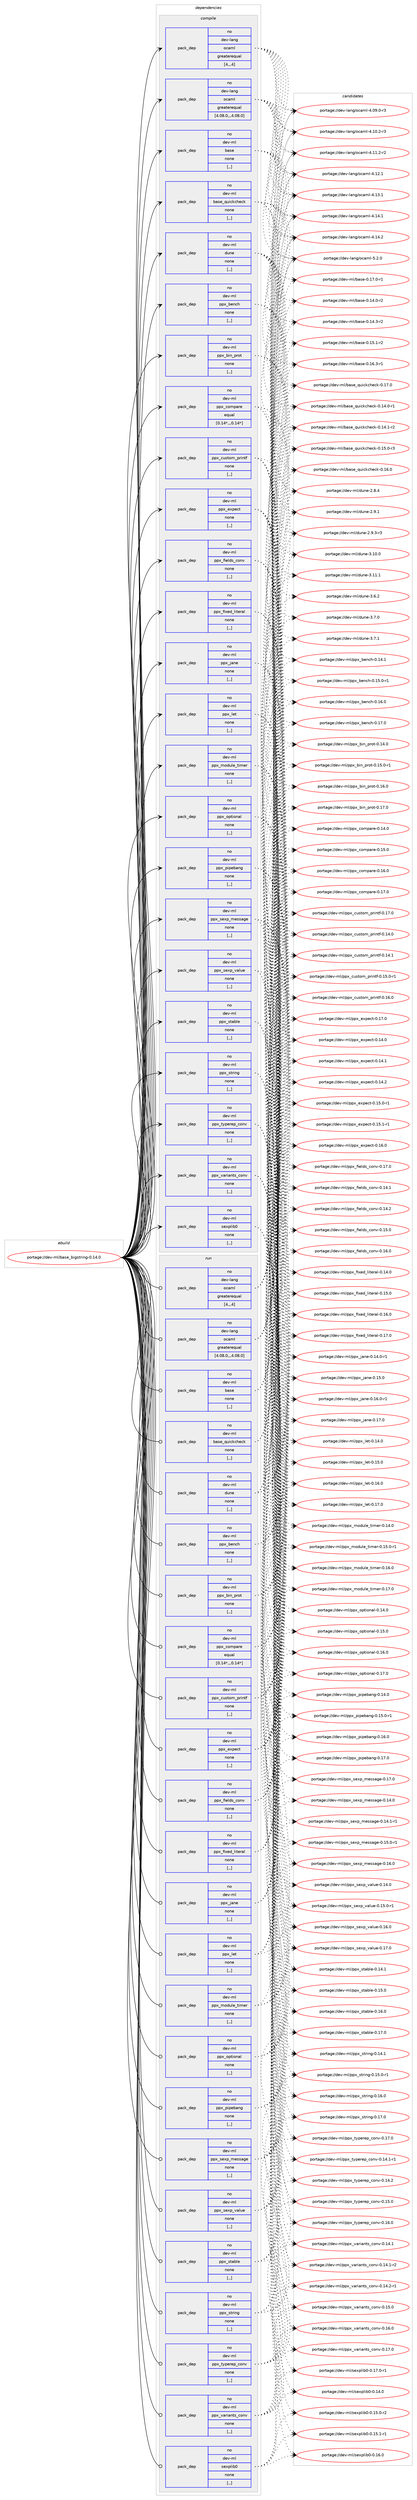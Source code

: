 digraph prolog {

# *************
# Graph options
# *************

newrank=true;
concentrate=true;
compound=true;
graph [rankdir=LR,fontname=Helvetica,fontsize=10,ranksep=1.5];#, ranksep=2.5, nodesep=0.2];
edge  [arrowhead=vee];
node  [fontname=Helvetica,fontsize=10];

# **********
# The ebuild
# **********

subgraph cluster_leftcol {
color=gray;
rank=same;
label=<<i>ebuild</i>>;
id [label="portage://dev-ml/base_bigstring-0.14.0", color=red, width=4, href="../dev-ml/base_bigstring-0.14.0.svg"];
}

# ****************
# The dependencies
# ****************

subgraph cluster_midcol {
color=gray;
label=<<i>dependencies</i>>;
subgraph cluster_compile {
fillcolor="#eeeeee";
style=filled;
label=<<i>compile</i>>;
subgraph pack84806 {
dependency114404 [label=<<TABLE BORDER="0" CELLBORDER="1" CELLSPACING="0" CELLPADDING="4" WIDTH="220"><TR><TD ROWSPAN="6" CELLPADDING="30">pack_dep</TD></TR><TR><TD WIDTH="110">no</TD></TR><TR><TD>dev-lang</TD></TR><TR><TD>ocaml</TD></TR><TR><TD>greaterequal</TD></TR><TR><TD>[4,,,4]</TD></TR></TABLE>>, shape=none, color=blue];
}
id:e -> dependency114404:w [weight=20,style="solid",arrowhead="vee"];
subgraph pack84807 {
dependency114405 [label=<<TABLE BORDER="0" CELLBORDER="1" CELLSPACING="0" CELLPADDING="4" WIDTH="220"><TR><TD ROWSPAN="6" CELLPADDING="30">pack_dep</TD></TR><TR><TD WIDTH="110">no</TD></TR><TR><TD>dev-lang</TD></TR><TR><TD>ocaml</TD></TR><TR><TD>greaterequal</TD></TR><TR><TD>[4.08.0,,,4.08.0]</TD></TR></TABLE>>, shape=none, color=blue];
}
id:e -> dependency114405:w [weight=20,style="solid",arrowhead="vee"];
subgraph pack84808 {
dependency114406 [label=<<TABLE BORDER="0" CELLBORDER="1" CELLSPACING="0" CELLPADDING="4" WIDTH="220"><TR><TD ROWSPAN="6" CELLPADDING="30">pack_dep</TD></TR><TR><TD WIDTH="110">no</TD></TR><TR><TD>dev-ml</TD></TR><TR><TD>base</TD></TR><TR><TD>none</TD></TR><TR><TD>[,,]</TD></TR></TABLE>>, shape=none, color=blue];
}
id:e -> dependency114406:w [weight=20,style="solid",arrowhead="vee"];
subgraph pack84809 {
dependency114407 [label=<<TABLE BORDER="0" CELLBORDER="1" CELLSPACING="0" CELLPADDING="4" WIDTH="220"><TR><TD ROWSPAN="6" CELLPADDING="30">pack_dep</TD></TR><TR><TD WIDTH="110">no</TD></TR><TR><TD>dev-ml</TD></TR><TR><TD>base_quickcheck</TD></TR><TR><TD>none</TD></TR><TR><TD>[,,]</TD></TR></TABLE>>, shape=none, color=blue];
}
id:e -> dependency114407:w [weight=20,style="solid",arrowhead="vee"];
subgraph pack84810 {
dependency114408 [label=<<TABLE BORDER="0" CELLBORDER="1" CELLSPACING="0" CELLPADDING="4" WIDTH="220"><TR><TD ROWSPAN="6" CELLPADDING="30">pack_dep</TD></TR><TR><TD WIDTH="110">no</TD></TR><TR><TD>dev-ml</TD></TR><TR><TD>dune</TD></TR><TR><TD>none</TD></TR><TR><TD>[,,]</TD></TR></TABLE>>, shape=none, color=blue];
}
id:e -> dependency114408:w [weight=20,style="solid",arrowhead="vee"];
subgraph pack84811 {
dependency114409 [label=<<TABLE BORDER="0" CELLBORDER="1" CELLSPACING="0" CELLPADDING="4" WIDTH="220"><TR><TD ROWSPAN="6" CELLPADDING="30">pack_dep</TD></TR><TR><TD WIDTH="110">no</TD></TR><TR><TD>dev-ml</TD></TR><TR><TD>ppx_bench</TD></TR><TR><TD>none</TD></TR><TR><TD>[,,]</TD></TR></TABLE>>, shape=none, color=blue];
}
id:e -> dependency114409:w [weight=20,style="solid",arrowhead="vee"];
subgraph pack84812 {
dependency114410 [label=<<TABLE BORDER="0" CELLBORDER="1" CELLSPACING="0" CELLPADDING="4" WIDTH="220"><TR><TD ROWSPAN="6" CELLPADDING="30">pack_dep</TD></TR><TR><TD WIDTH="110">no</TD></TR><TR><TD>dev-ml</TD></TR><TR><TD>ppx_bin_prot</TD></TR><TR><TD>none</TD></TR><TR><TD>[,,]</TD></TR></TABLE>>, shape=none, color=blue];
}
id:e -> dependency114410:w [weight=20,style="solid",arrowhead="vee"];
subgraph pack84813 {
dependency114411 [label=<<TABLE BORDER="0" CELLBORDER="1" CELLSPACING="0" CELLPADDING="4" WIDTH="220"><TR><TD ROWSPAN="6" CELLPADDING="30">pack_dep</TD></TR><TR><TD WIDTH="110">no</TD></TR><TR><TD>dev-ml</TD></TR><TR><TD>ppx_compare</TD></TR><TR><TD>equal</TD></TR><TR><TD>[0.14*,,,0.14*]</TD></TR></TABLE>>, shape=none, color=blue];
}
id:e -> dependency114411:w [weight=20,style="solid",arrowhead="vee"];
subgraph pack84814 {
dependency114412 [label=<<TABLE BORDER="0" CELLBORDER="1" CELLSPACING="0" CELLPADDING="4" WIDTH="220"><TR><TD ROWSPAN="6" CELLPADDING="30">pack_dep</TD></TR><TR><TD WIDTH="110">no</TD></TR><TR><TD>dev-ml</TD></TR><TR><TD>ppx_custom_printf</TD></TR><TR><TD>none</TD></TR><TR><TD>[,,]</TD></TR></TABLE>>, shape=none, color=blue];
}
id:e -> dependency114412:w [weight=20,style="solid",arrowhead="vee"];
subgraph pack84815 {
dependency114413 [label=<<TABLE BORDER="0" CELLBORDER="1" CELLSPACING="0" CELLPADDING="4" WIDTH="220"><TR><TD ROWSPAN="6" CELLPADDING="30">pack_dep</TD></TR><TR><TD WIDTH="110">no</TD></TR><TR><TD>dev-ml</TD></TR><TR><TD>ppx_expect</TD></TR><TR><TD>none</TD></TR><TR><TD>[,,]</TD></TR></TABLE>>, shape=none, color=blue];
}
id:e -> dependency114413:w [weight=20,style="solid",arrowhead="vee"];
subgraph pack84816 {
dependency114414 [label=<<TABLE BORDER="0" CELLBORDER="1" CELLSPACING="0" CELLPADDING="4" WIDTH="220"><TR><TD ROWSPAN="6" CELLPADDING="30">pack_dep</TD></TR><TR><TD WIDTH="110">no</TD></TR><TR><TD>dev-ml</TD></TR><TR><TD>ppx_fields_conv</TD></TR><TR><TD>none</TD></TR><TR><TD>[,,]</TD></TR></TABLE>>, shape=none, color=blue];
}
id:e -> dependency114414:w [weight=20,style="solid",arrowhead="vee"];
subgraph pack84817 {
dependency114415 [label=<<TABLE BORDER="0" CELLBORDER="1" CELLSPACING="0" CELLPADDING="4" WIDTH="220"><TR><TD ROWSPAN="6" CELLPADDING="30">pack_dep</TD></TR><TR><TD WIDTH="110">no</TD></TR><TR><TD>dev-ml</TD></TR><TR><TD>ppx_fixed_literal</TD></TR><TR><TD>none</TD></TR><TR><TD>[,,]</TD></TR></TABLE>>, shape=none, color=blue];
}
id:e -> dependency114415:w [weight=20,style="solid",arrowhead="vee"];
subgraph pack84818 {
dependency114416 [label=<<TABLE BORDER="0" CELLBORDER="1" CELLSPACING="0" CELLPADDING="4" WIDTH="220"><TR><TD ROWSPAN="6" CELLPADDING="30">pack_dep</TD></TR><TR><TD WIDTH="110">no</TD></TR><TR><TD>dev-ml</TD></TR><TR><TD>ppx_jane</TD></TR><TR><TD>none</TD></TR><TR><TD>[,,]</TD></TR></TABLE>>, shape=none, color=blue];
}
id:e -> dependency114416:w [weight=20,style="solid",arrowhead="vee"];
subgraph pack84819 {
dependency114417 [label=<<TABLE BORDER="0" CELLBORDER="1" CELLSPACING="0" CELLPADDING="4" WIDTH="220"><TR><TD ROWSPAN="6" CELLPADDING="30">pack_dep</TD></TR><TR><TD WIDTH="110">no</TD></TR><TR><TD>dev-ml</TD></TR><TR><TD>ppx_let</TD></TR><TR><TD>none</TD></TR><TR><TD>[,,]</TD></TR></TABLE>>, shape=none, color=blue];
}
id:e -> dependency114417:w [weight=20,style="solid",arrowhead="vee"];
subgraph pack84820 {
dependency114418 [label=<<TABLE BORDER="0" CELLBORDER="1" CELLSPACING="0" CELLPADDING="4" WIDTH="220"><TR><TD ROWSPAN="6" CELLPADDING="30">pack_dep</TD></TR><TR><TD WIDTH="110">no</TD></TR><TR><TD>dev-ml</TD></TR><TR><TD>ppx_module_timer</TD></TR><TR><TD>none</TD></TR><TR><TD>[,,]</TD></TR></TABLE>>, shape=none, color=blue];
}
id:e -> dependency114418:w [weight=20,style="solid",arrowhead="vee"];
subgraph pack84821 {
dependency114419 [label=<<TABLE BORDER="0" CELLBORDER="1" CELLSPACING="0" CELLPADDING="4" WIDTH="220"><TR><TD ROWSPAN="6" CELLPADDING="30">pack_dep</TD></TR><TR><TD WIDTH="110">no</TD></TR><TR><TD>dev-ml</TD></TR><TR><TD>ppx_optional</TD></TR><TR><TD>none</TD></TR><TR><TD>[,,]</TD></TR></TABLE>>, shape=none, color=blue];
}
id:e -> dependency114419:w [weight=20,style="solid",arrowhead="vee"];
subgraph pack84822 {
dependency114420 [label=<<TABLE BORDER="0" CELLBORDER="1" CELLSPACING="0" CELLPADDING="4" WIDTH="220"><TR><TD ROWSPAN="6" CELLPADDING="30">pack_dep</TD></TR><TR><TD WIDTH="110">no</TD></TR><TR><TD>dev-ml</TD></TR><TR><TD>ppx_pipebang</TD></TR><TR><TD>none</TD></TR><TR><TD>[,,]</TD></TR></TABLE>>, shape=none, color=blue];
}
id:e -> dependency114420:w [weight=20,style="solid",arrowhead="vee"];
subgraph pack84823 {
dependency114421 [label=<<TABLE BORDER="0" CELLBORDER="1" CELLSPACING="0" CELLPADDING="4" WIDTH="220"><TR><TD ROWSPAN="6" CELLPADDING="30">pack_dep</TD></TR><TR><TD WIDTH="110">no</TD></TR><TR><TD>dev-ml</TD></TR><TR><TD>ppx_sexp_message</TD></TR><TR><TD>none</TD></TR><TR><TD>[,,]</TD></TR></TABLE>>, shape=none, color=blue];
}
id:e -> dependency114421:w [weight=20,style="solid",arrowhead="vee"];
subgraph pack84824 {
dependency114422 [label=<<TABLE BORDER="0" CELLBORDER="1" CELLSPACING="0" CELLPADDING="4" WIDTH="220"><TR><TD ROWSPAN="6" CELLPADDING="30">pack_dep</TD></TR><TR><TD WIDTH="110">no</TD></TR><TR><TD>dev-ml</TD></TR><TR><TD>ppx_sexp_value</TD></TR><TR><TD>none</TD></TR><TR><TD>[,,]</TD></TR></TABLE>>, shape=none, color=blue];
}
id:e -> dependency114422:w [weight=20,style="solid",arrowhead="vee"];
subgraph pack84825 {
dependency114423 [label=<<TABLE BORDER="0" CELLBORDER="1" CELLSPACING="0" CELLPADDING="4" WIDTH="220"><TR><TD ROWSPAN="6" CELLPADDING="30">pack_dep</TD></TR><TR><TD WIDTH="110">no</TD></TR><TR><TD>dev-ml</TD></TR><TR><TD>ppx_stable</TD></TR><TR><TD>none</TD></TR><TR><TD>[,,]</TD></TR></TABLE>>, shape=none, color=blue];
}
id:e -> dependency114423:w [weight=20,style="solid",arrowhead="vee"];
subgraph pack84826 {
dependency114424 [label=<<TABLE BORDER="0" CELLBORDER="1" CELLSPACING="0" CELLPADDING="4" WIDTH="220"><TR><TD ROWSPAN="6" CELLPADDING="30">pack_dep</TD></TR><TR><TD WIDTH="110">no</TD></TR><TR><TD>dev-ml</TD></TR><TR><TD>ppx_string</TD></TR><TR><TD>none</TD></TR><TR><TD>[,,]</TD></TR></TABLE>>, shape=none, color=blue];
}
id:e -> dependency114424:w [weight=20,style="solid",arrowhead="vee"];
subgraph pack84827 {
dependency114425 [label=<<TABLE BORDER="0" CELLBORDER="1" CELLSPACING="0" CELLPADDING="4" WIDTH="220"><TR><TD ROWSPAN="6" CELLPADDING="30">pack_dep</TD></TR><TR><TD WIDTH="110">no</TD></TR><TR><TD>dev-ml</TD></TR><TR><TD>ppx_typerep_conv</TD></TR><TR><TD>none</TD></TR><TR><TD>[,,]</TD></TR></TABLE>>, shape=none, color=blue];
}
id:e -> dependency114425:w [weight=20,style="solid",arrowhead="vee"];
subgraph pack84828 {
dependency114426 [label=<<TABLE BORDER="0" CELLBORDER="1" CELLSPACING="0" CELLPADDING="4" WIDTH="220"><TR><TD ROWSPAN="6" CELLPADDING="30">pack_dep</TD></TR><TR><TD WIDTH="110">no</TD></TR><TR><TD>dev-ml</TD></TR><TR><TD>ppx_variants_conv</TD></TR><TR><TD>none</TD></TR><TR><TD>[,,]</TD></TR></TABLE>>, shape=none, color=blue];
}
id:e -> dependency114426:w [weight=20,style="solid",arrowhead="vee"];
subgraph pack84829 {
dependency114427 [label=<<TABLE BORDER="0" CELLBORDER="1" CELLSPACING="0" CELLPADDING="4" WIDTH="220"><TR><TD ROWSPAN="6" CELLPADDING="30">pack_dep</TD></TR><TR><TD WIDTH="110">no</TD></TR><TR><TD>dev-ml</TD></TR><TR><TD>sexplib0</TD></TR><TR><TD>none</TD></TR><TR><TD>[,,]</TD></TR></TABLE>>, shape=none, color=blue];
}
id:e -> dependency114427:w [weight=20,style="solid",arrowhead="vee"];
}
subgraph cluster_compileandrun {
fillcolor="#eeeeee";
style=filled;
label=<<i>compile and run</i>>;
}
subgraph cluster_run {
fillcolor="#eeeeee";
style=filled;
label=<<i>run</i>>;
subgraph pack84830 {
dependency114428 [label=<<TABLE BORDER="0" CELLBORDER="1" CELLSPACING="0" CELLPADDING="4" WIDTH="220"><TR><TD ROWSPAN="6" CELLPADDING="30">pack_dep</TD></TR><TR><TD WIDTH="110">no</TD></TR><TR><TD>dev-lang</TD></TR><TR><TD>ocaml</TD></TR><TR><TD>greaterequal</TD></TR><TR><TD>[4,,,4]</TD></TR></TABLE>>, shape=none, color=blue];
}
id:e -> dependency114428:w [weight=20,style="solid",arrowhead="odot"];
subgraph pack84831 {
dependency114429 [label=<<TABLE BORDER="0" CELLBORDER="1" CELLSPACING="0" CELLPADDING="4" WIDTH="220"><TR><TD ROWSPAN="6" CELLPADDING="30">pack_dep</TD></TR><TR><TD WIDTH="110">no</TD></TR><TR><TD>dev-lang</TD></TR><TR><TD>ocaml</TD></TR><TR><TD>greaterequal</TD></TR><TR><TD>[4.08.0,,,4.08.0]</TD></TR></TABLE>>, shape=none, color=blue];
}
id:e -> dependency114429:w [weight=20,style="solid",arrowhead="odot"];
subgraph pack84832 {
dependency114430 [label=<<TABLE BORDER="0" CELLBORDER="1" CELLSPACING="0" CELLPADDING="4" WIDTH="220"><TR><TD ROWSPAN="6" CELLPADDING="30">pack_dep</TD></TR><TR><TD WIDTH="110">no</TD></TR><TR><TD>dev-ml</TD></TR><TR><TD>base</TD></TR><TR><TD>none</TD></TR><TR><TD>[,,]</TD></TR></TABLE>>, shape=none, color=blue];
}
id:e -> dependency114430:w [weight=20,style="solid",arrowhead="odot"];
subgraph pack84833 {
dependency114431 [label=<<TABLE BORDER="0" CELLBORDER="1" CELLSPACING="0" CELLPADDING="4" WIDTH="220"><TR><TD ROWSPAN="6" CELLPADDING="30">pack_dep</TD></TR><TR><TD WIDTH="110">no</TD></TR><TR><TD>dev-ml</TD></TR><TR><TD>base_quickcheck</TD></TR><TR><TD>none</TD></TR><TR><TD>[,,]</TD></TR></TABLE>>, shape=none, color=blue];
}
id:e -> dependency114431:w [weight=20,style="solid",arrowhead="odot"];
subgraph pack84834 {
dependency114432 [label=<<TABLE BORDER="0" CELLBORDER="1" CELLSPACING="0" CELLPADDING="4" WIDTH="220"><TR><TD ROWSPAN="6" CELLPADDING="30">pack_dep</TD></TR><TR><TD WIDTH="110">no</TD></TR><TR><TD>dev-ml</TD></TR><TR><TD>dune</TD></TR><TR><TD>none</TD></TR><TR><TD>[,,]</TD></TR></TABLE>>, shape=none, color=blue];
}
id:e -> dependency114432:w [weight=20,style="solid",arrowhead="odot"];
subgraph pack84835 {
dependency114433 [label=<<TABLE BORDER="0" CELLBORDER="1" CELLSPACING="0" CELLPADDING="4" WIDTH="220"><TR><TD ROWSPAN="6" CELLPADDING="30">pack_dep</TD></TR><TR><TD WIDTH="110">no</TD></TR><TR><TD>dev-ml</TD></TR><TR><TD>ppx_bench</TD></TR><TR><TD>none</TD></TR><TR><TD>[,,]</TD></TR></TABLE>>, shape=none, color=blue];
}
id:e -> dependency114433:w [weight=20,style="solid",arrowhead="odot"];
subgraph pack84836 {
dependency114434 [label=<<TABLE BORDER="0" CELLBORDER="1" CELLSPACING="0" CELLPADDING="4" WIDTH="220"><TR><TD ROWSPAN="6" CELLPADDING="30">pack_dep</TD></TR><TR><TD WIDTH="110">no</TD></TR><TR><TD>dev-ml</TD></TR><TR><TD>ppx_bin_prot</TD></TR><TR><TD>none</TD></TR><TR><TD>[,,]</TD></TR></TABLE>>, shape=none, color=blue];
}
id:e -> dependency114434:w [weight=20,style="solid",arrowhead="odot"];
subgraph pack84837 {
dependency114435 [label=<<TABLE BORDER="0" CELLBORDER="1" CELLSPACING="0" CELLPADDING="4" WIDTH="220"><TR><TD ROWSPAN="6" CELLPADDING="30">pack_dep</TD></TR><TR><TD WIDTH="110">no</TD></TR><TR><TD>dev-ml</TD></TR><TR><TD>ppx_compare</TD></TR><TR><TD>equal</TD></TR><TR><TD>[0.14*,,,0.14*]</TD></TR></TABLE>>, shape=none, color=blue];
}
id:e -> dependency114435:w [weight=20,style="solid",arrowhead="odot"];
subgraph pack84838 {
dependency114436 [label=<<TABLE BORDER="0" CELLBORDER="1" CELLSPACING="0" CELLPADDING="4" WIDTH="220"><TR><TD ROWSPAN="6" CELLPADDING="30">pack_dep</TD></TR><TR><TD WIDTH="110">no</TD></TR><TR><TD>dev-ml</TD></TR><TR><TD>ppx_custom_printf</TD></TR><TR><TD>none</TD></TR><TR><TD>[,,]</TD></TR></TABLE>>, shape=none, color=blue];
}
id:e -> dependency114436:w [weight=20,style="solid",arrowhead="odot"];
subgraph pack84839 {
dependency114437 [label=<<TABLE BORDER="0" CELLBORDER="1" CELLSPACING="0" CELLPADDING="4" WIDTH="220"><TR><TD ROWSPAN="6" CELLPADDING="30">pack_dep</TD></TR><TR><TD WIDTH="110">no</TD></TR><TR><TD>dev-ml</TD></TR><TR><TD>ppx_expect</TD></TR><TR><TD>none</TD></TR><TR><TD>[,,]</TD></TR></TABLE>>, shape=none, color=blue];
}
id:e -> dependency114437:w [weight=20,style="solid",arrowhead="odot"];
subgraph pack84840 {
dependency114438 [label=<<TABLE BORDER="0" CELLBORDER="1" CELLSPACING="0" CELLPADDING="4" WIDTH="220"><TR><TD ROWSPAN="6" CELLPADDING="30">pack_dep</TD></TR><TR><TD WIDTH="110">no</TD></TR><TR><TD>dev-ml</TD></TR><TR><TD>ppx_fields_conv</TD></TR><TR><TD>none</TD></TR><TR><TD>[,,]</TD></TR></TABLE>>, shape=none, color=blue];
}
id:e -> dependency114438:w [weight=20,style="solid",arrowhead="odot"];
subgraph pack84841 {
dependency114439 [label=<<TABLE BORDER="0" CELLBORDER="1" CELLSPACING="0" CELLPADDING="4" WIDTH="220"><TR><TD ROWSPAN="6" CELLPADDING="30">pack_dep</TD></TR><TR><TD WIDTH="110">no</TD></TR><TR><TD>dev-ml</TD></TR><TR><TD>ppx_fixed_literal</TD></TR><TR><TD>none</TD></TR><TR><TD>[,,]</TD></TR></TABLE>>, shape=none, color=blue];
}
id:e -> dependency114439:w [weight=20,style="solid",arrowhead="odot"];
subgraph pack84842 {
dependency114440 [label=<<TABLE BORDER="0" CELLBORDER="1" CELLSPACING="0" CELLPADDING="4" WIDTH="220"><TR><TD ROWSPAN="6" CELLPADDING="30">pack_dep</TD></TR><TR><TD WIDTH="110">no</TD></TR><TR><TD>dev-ml</TD></TR><TR><TD>ppx_jane</TD></TR><TR><TD>none</TD></TR><TR><TD>[,,]</TD></TR></TABLE>>, shape=none, color=blue];
}
id:e -> dependency114440:w [weight=20,style="solid",arrowhead="odot"];
subgraph pack84843 {
dependency114441 [label=<<TABLE BORDER="0" CELLBORDER="1" CELLSPACING="0" CELLPADDING="4" WIDTH="220"><TR><TD ROWSPAN="6" CELLPADDING="30">pack_dep</TD></TR><TR><TD WIDTH="110">no</TD></TR><TR><TD>dev-ml</TD></TR><TR><TD>ppx_let</TD></TR><TR><TD>none</TD></TR><TR><TD>[,,]</TD></TR></TABLE>>, shape=none, color=blue];
}
id:e -> dependency114441:w [weight=20,style="solid",arrowhead="odot"];
subgraph pack84844 {
dependency114442 [label=<<TABLE BORDER="0" CELLBORDER="1" CELLSPACING="0" CELLPADDING="4" WIDTH="220"><TR><TD ROWSPAN="6" CELLPADDING="30">pack_dep</TD></TR><TR><TD WIDTH="110">no</TD></TR><TR><TD>dev-ml</TD></TR><TR><TD>ppx_module_timer</TD></TR><TR><TD>none</TD></TR><TR><TD>[,,]</TD></TR></TABLE>>, shape=none, color=blue];
}
id:e -> dependency114442:w [weight=20,style="solid",arrowhead="odot"];
subgraph pack84845 {
dependency114443 [label=<<TABLE BORDER="0" CELLBORDER="1" CELLSPACING="0" CELLPADDING="4" WIDTH="220"><TR><TD ROWSPAN="6" CELLPADDING="30">pack_dep</TD></TR><TR><TD WIDTH="110">no</TD></TR><TR><TD>dev-ml</TD></TR><TR><TD>ppx_optional</TD></TR><TR><TD>none</TD></TR><TR><TD>[,,]</TD></TR></TABLE>>, shape=none, color=blue];
}
id:e -> dependency114443:w [weight=20,style="solid",arrowhead="odot"];
subgraph pack84846 {
dependency114444 [label=<<TABLE BORDER="0" CELLBORDER="1" CELLSPACING="0" CELLPADDING="4" WIDTH="220"><TR><TD ROWSPAN="6" CELLPADDING="30">pack_dep</TD></TR><TR><TD WIDTH="110">no</TD></TR><TR><TD>dev-ml</TD></TR><TR><TD>ppx_pipebang</TD></TR><TR><TD>none</TD></TR><TR><TD>[,,]</TD></TR></TABLE>>, shape=none, color=blue];
}
id:e -> dependency114444:w [weight=20,style="solid",arrowhead="odot"];
subgraph pack84847 {
dependency114445 [label=<<TABLE BORDER="0" CELLBORDER="1" CELLSPACING="0" CELLPADDING="4" WIDTH="220"><TR><TD ROWSPAN="6" CELLPADDING="30">pack_dep</TD></TR><TR><TD WIDTH="110">no</TD></TR><TR><TD>dev-ml</TD></TR><TR><TD>ppx_sexp_message</TD></TR><TR><TD>none</TD></TR><TR><TD>[,,]</TD></TR></TABLE>>, shape=none, color=blue];
}
id:e -> dependency114445:w [weight=20,style="solid",arrowhead="odot"];
subgraph pack84848 {
dependency114446 [label=<<TABLE BORDER="0" CELLBORDER="1" CELLSPACING="0" CELLPADDING="4" WIDTH="220"><TR><TD ROWSPAN="6" CELLPADDING="30">pack_dep</TD></TR><TR><TD WIDTH="110">no</TD></TR><TR><TD>dev-ml</TD></TR><TR><TD>ppx_sexp_value</TD></TR><TR><TD>none</TD></TR><TR><TD>[,,]</TD></TR></TABLE>>, shape=none, color=blue];
}
id:e -> dependency114446:w [weight=20,style="solid",arrowhead="odot"];
subgraph pack84849 {
dependency114447 [label=<<TABLE BORDER="0" CELLBORDER="1" CELLSPACING="0" CELLPADDING="4" WIDTH="220"><TR><TD ROWSPAN="6" CELLPADDING="30">pack_dep</TD></TR><TR><TD WIDTH="110">no</TD></TR><TR><TD>dev-ml</TD></TR><TR><TD>ppx_stable</TD></TR><TR><TD>none</TD></TR><TR><TD>[,,]</TD></TR></TABLE>>, shape=none, color=blue];
}
id:e -> dependency114447:w [weight=20,style="solid",arrowhead="odot"];
subgraph pack84850 {
dependency114448 [label=<<TABLE BORDER="0" CELLBORDER="1" CELLSPACING="0" CELLPADDING="4" WIDTH="220"><TR><TD ROWSPAN="6" CELLPADDING="30">pack_dep</TD></TR><TR><TD WIDTH="110">no</TD></TR><TR><TD>dev-ml</TD></TR><TR><TD>ppx_string</TD></TR><TR><TD>none</TD></TR><TR><TD>[,,]</TD></TR></TABLE>>, shape=none, color=blue];
}
id:e -> dependency114448:w [weight=20,style="solid",arrowhead="odot"];
subgraph pack84851 {
dependency114449 [label=<<TABLE BORDER="0" CELLBORDER="1" CELLSPACING="0" CELLPADDING="4" WIDTH="220"><TR><TD ROWSPAN="6" CELLPADDING="30">pack_dep</TD></TR><TR><TD WIDTH="110">no</TD></TR><TR><TD>dev-ml</TD></TR><TR><TD>ppx_typerep_conv</TD></TR><TR><TD>none</TD></TR><TR><TD>[,,]</TD></TR></TABLE>>, shape=none, color=blue];
}
id:e -> dependency114449:w [weight=20,style="solid",arrowhead="odot"];
subgraph pack84852 {
dependency114450 [label=<<TABLE BORDER="0" CELLBORDER="1" CELLSPACING="0" CELLPADDING="4" WIDTH="220"><TR><TD ROWSPAN="6" CELLPADDING="30">pack_dep</TD></TR><TR><TD WIDTH="110">no</TD></TR><TR><TD>dev-ml</TD></TR><TR><TD>ppx_variants_conv</TD></TR><TR><TD>none</TD></TR><TR><TD>[,,]</TD></TR></TABLE>>, shape=none, color=blue];
}
id:e -> dependency114450:w [weight=20,style="solid",arrowhead="odot"];
subgraph pack84853 {
dependency114451 [label=<<TABLE BORDER="0" CELLBORDER="1" CELLSPACING="0" CELLPADDING="4" WIDTH="220"><TR><TD ROWSPAN="6" CELLPADDING="30">pack_dep</TD></TR><TR><TD WIDTH="110">no</TD></TR><TR><TD>dev-ml</TD></TR><TR><TD>sexplib0</TD></TR><TR><TD>none</TD></TR><TR><TD>[,,]</TD></TR></TABLE>>, shape=none, color=blue];
}
id:e -> dependency114451:w [weight=20,style="solid",arrowhead="odot"];
}
}

# **************
# The candidates
# **************

subgraph cluster_choices {
rank=same;
color=gray;
label=<<i>candidates</i>>;

subgraph choice84806 {
color=black;
nodesep=1;
choice1001011184510897110103471119997109108455246485746484511451 [label="portage://dev-lang/ocaml-4.09.0-r3", color=red, width=4,href="../dev-lang/ocaml-4.09.0-r3.svg"];
choice1001011184510897110103471119997109108455246494846504511451 [label="portage://dev-lang/ocaml-4.10.2-r3", color=red, width=4,href="../dev-lang/ocaml-4.10.2-r3.svg"];
choice1001011184510897110103471119997109108455246494946504511450 [label="portage://dev-lang/ocaml-4.11.2-r2", color=red, width=4,href="../dev-lang/ocaml-4.11.2-r2.svg"];
choice100101118451089711010347111999710910845524649504649 [label="portage://dev-lang/ocaml-4.12.1", color=red, width=4,href="../dev-lang/ocaml-4.12.1.svg"];
choice100101118451089711010347111999710910845524649514649 [label="portage://dev-lang/ocaml-4.13.1", color=red, width=4,href="../dev-lang/ocaml-4.13.1.svg"];
choice100101118451089711010347111999710910845524649524649 [label="portage://dev-lang/ocaml-4.14.1", color=red, width=4,href="../dev-lang/ocaml-4.14.1.svg"];
choice100101118451089711010347111999710910845524649524650 [label="portage://dev-lang/ocaml-4.14.2", color=red, width=4,href="../dev-lang/ocaml-4.14.2.svg"];
choice1001011184510897110103471119997109108455346504648 [label="portage://dev-lang/ocaml-5.2.0", color=red, width=4,href="../dev-lang/ocaml-5.2.0.svg"];
dependency114404:e -> choice1001011184510897110103471119997109108455246485746484511451:w [style=dotted,weight="100"];
dependency114404:e -> choice1001011184510897110103471119997109108455246494846504511451:w [style=dotted,weight="100"];
dependency114404:e -> choice1001011184510897110103471119997109108455246494946504511450:w [style=dotted,weight="100"];
dependency114404:e -> choice100101118451089711010347111999710910845524649504649:w [style=dotted,weight="100"];
dependency114404:e -> choice100101118451089711010347111999710910845524649514649:w [style=dotted,weight="100"];
dependency114404:e -> choice100101118451089711010347111999710910845524649524649:w [style=dotted,weight="100"];
dependency114404:e -> choice100101118451089711010347111999710910845524649524650:w [style=dotted,weight="100"];
dependency114404:e -> choice1001011184510897110103471119997109108455346504648:w [style=dotted,weight="100"];
}
subgraph choice84807 {
color=black;
nodesep=1;
choice1001011184510897110103471119997109108455246485746484511451 [label="portage://dev-lang/ocaml-4.09.0-r3", color=red, width=4,href="../dev-lang/ocaml-4.09.0-r3.svg"];
choice1001011184510897110103471119997109108455246494846504511451 [label="portage://dev-lang/ocaml-4.10.2-r3", color=red, width=4,href="../dev-lang/ocaml-4.10.2-r3.svg"];
choice1001011184510897110103471119997109108455246494946504511450 [label="portage://dev-lang/ocaml-4.11.2-r2", color=red, width=4,href="../dev-lang/ocaml-4.11.2-r2.svg"];
choice100101118451089711010347111999710910845524649504649 [label="portage://dev-lang/ocaml-4.12.1", color=red, width=4,href="../dev-lang/ocaml-4.12.1.svg"];
choice100101118451089711010347111999710910845524649514649 [label="portage://dev-lang/ocaml-4.13.1", color=red, width=4,href="../dev-lang/ocaml-4.13.1.svg"];
choice100101118451089711010347111999710910845524649524649 [label="portage://dev-lang/ocaml-4.14.1", color=red, width=4,href="../dev-lang/ocaml-4.14.1.svg"];
choice100101118451089711010347111999710910845524649524650 [label="portage://dev-lang/ocaml-4.14.2", color=red, width=4,href="../dev-lang/ocaml-4.14.2.svg"];
choice1001011184510897110103471119997109108455346504648 [label="portage://dev-lang/ocaml-5.2.0", color=red, width=4,href="../dev-lang/ocaml-5.2.0.svg"];
dependency114405:e -> choice1001011184510897110103471119997109108455246485746484511451:w [style=dotted,weight="100"];
dependency114405:e -> choice1001011184510897110103471119997109108455246494846504511451:w [style=dotted,weight="100"];
dependency114405:e -> choice1001011184510897110103471119997109108455246494946504511450:w [style=dotted,weight="100"];
dependency114405:e -> choice100101118451089711010347111999710910845524649504649:w [style=dotted,weight="100"];
dependency114405:e -> choice100101118451089711010347111999710910845524649514649:w [style=dotted,weight="100"];
dependency114405:e -> choice100101118451089711010347111999710910845524649524649:w [style=dotted,weight="100"];
dependency114405:e -> choice100101118451089711010347111999710910845524649524650:w [style=dotted,weight="100"];
dependency114405:e -> choice1001011184510897110103471119997109108455346504648:w [style=dotted,weight="100"];
}
subgraph choice84808 {
color=black;
nodesep=1;
choice10010111845109108479897115101454846495246484511450 [label="portage://dev-ml/base-0.14.0-r2", color=red, width=4,href="../dev-ml/base-0.14.0-r2.svg"];
choice10010111845109108479897115101454846495246514511450 [label="portage://dev-ml/base-0.14.3-r2", color=red, width=4,href="../dev-ml/base-0.14.3-r2.svg"];
choice10010111845109108479897115101454846495346494511450 [label="portage://dev-ml/base-0.15.1-r2", color=red, width=4,href="../dev-ml/base-0.15.1-r2.svg"];
choice10010111845109108479897115101454846495446514511449 [label="portage://dev-ml/base-0.16.3-r1", color=red, width=4,href="../dev-ml/base-0.16.3-r1.svg"];
choice10010111845109108479897115101454846495546484511449 [label="portage://dev-ml/base-0.17.0-r1", color=red, width=4,href="../dev-ml/base-0.17.0-r1.svg"];
dependency114406:e -> choice10010111845109108479897115101454846495246484511450:w [style=dotted,weight="100"];
dependency114406:e -> choice10010111845109108479897115101454846495246514511450:w [style=dotted,weight="100"];
dependency114406:e -> choice10010111845109108479897115101454846495346494511450:w [style=dotted,weight="100"];
dependency114406:e -> choice10010111845109108479897115101454846495446514511449:w [style=dotted,weight="100"];
dependency114406:e -> choice10010111845109108479897115101454846495546484511449:w [style=dotted,weight="100"];
}
subgraph choice84809 {
color=black;
nodesep=1;
choice1001011184510910847989711510195113117105991079910410199107454846495246484511449 [label="portage://dev-ml/base_quickcheck-0.14.0-r1", color=red, width=4,href="../dev-ml/base_quickcheck-0.14.0-r1.svg"];
choice1001011184510910847989711510195113117105991079910410199107454846495246494511450 [label="portage://dev-ml/base_quickcheck-0.14.1-r2", color=red, width=4,href="../dev-ml/base_quickcheck-0.14.1-r2.svg"];
choice1001011184510910847989711510195113117105991079910410199107454846495346484511451 [label="portage://dev-ml/base_quickcheck-0.15.0-r3", color=red, width=4,href="../dev-ml/base_quickcheck-0.15.0-r3.svg"];
choice100101118451091084798971151019511311710599107991041019910745484649544648 [label="portage://dev-ml/base_quickcheck-0.16.0", color=red, width=4,href="../dev-ml/base_quickcheck-0.16.0.svg"];
choice100101118451091084798971151019511311710599107991041019910745484649554648 [label="portage://dev-ml/base_quickcheck-0.17.0", color=red, width=4,href="../dev-ml/base_quickcheck-0.17.0.svg"];
dependency114407:e -> choice1001011184510910847989711510195113117105991079910410199107454846495246484511449:w [style=dotted,weight="100"];
dependency114407:e -> choice1001011184510910847989711510195113117105991079910410199107454846495246494511450:w [style=dotted,weight="100"];
dependency114407:e -> choice1001011184510910847989711510195113117105991079910410199107454846495346484511451:w [style=dotted,weight="100"];
dependency114407:e -> choice100101118451091084798971151019511311710599107991041019910745484649544648:w [style=dotted,weight="100"];
dependency114407:e -> choice100101118451091084798971151019511311710599107991041019910745484649554648:w [style=dotted,weight="100"];
}
subgraph choice84810 {
color=black;
nodesep=1;
choice1001011184510910847100117110101455046564652 [label="portage://dev-ml/dune-2.8.4", color=red, width=4,href="../dev-ml/dune-2.8.4.svg"];
choice1001011184510910847100117110101455046574649 [label="portage://dev-ml/dune-2.9.1", color=red, width=4,href="../dev-ml/dune-2.9.1.svg"];
choice10010111845109108471001171101014550465746514511451 [label="portage://dev-ml/dune-2.9.3-r3", color=red, width=4,href="../dev-ml/dune-2.9.3-r3.svg"];
choice100101118451091084710011711010145514649484648 [label="portage://dev-ml/dune-3.10.0", color=red, width=4,href="../dev-ml/dune-3.10.0.svg"];
choice100101118451091084710011711010145514649494649 [label="portage://dev-ml/dune-3.11.1", color=red, width=4,href="../dev-ml/dune-3.11.1.svg"];
choice1001011184510910847100117110101455146544650 [label="portage://dev-ml/dune-3.6.2", color=red, width=4,href="../dev-ml/dune-3.6.2.svg"];
choice1001011184510910847100117110101455146554648 [label="portage://dev-ml/dune-3.7.0", color=red, width=4,href="../dev-ml/dune-3.7.0.svg"];
choice1001011184510910847100117110101455146554649 [label="portage://dev-ml/dune-3.7.1", color=red, width=4,href="../dev-ml/dune-3.7.1.svg"];
dependency114408:e -> choice1001011184510910847100117110101455046564652:w [style=dotted,weight="100"];
dependency114408:e -> choice1001011184510910847100117110101455046574649:w [style=dotted,weight="100"];
dependency114408:e -> choice10010111845109108471001171101014550465746514511451:w [style=dotted,weight="100"];
dependency114408:e -> choice100101118451091084710011711010145514649484648:w [style=dotted,weight="100"];
dependency114408:e -> choice100101118451091084710011711010145514649494649:w [style=dotted,weight="100"];
dependency114408:e -> choice1001011184510910847100117110101455146544650:w [style=dotted,weight="100"];
dependency114408:e -> choice1001011184510910847100117110101455146554648:w [style=dotted,weight="100"];
dependency114408:e -> choice1001011184510910847100117110101455146554649:w [style=dotted,weight="100"];
}
subgraph choice84811 {
color=black;
nodesep=1;
choice100101118451091084711211212095981011109910445484649524649 [label="portage://dev-ml/ppx_bench-0.14.1", color=red, width=4,href="../dev-ml/ppx_bench-0.14.1.svg"];
choice1001011184510910847112112120959810111099104454846495346484511449 [label="portage://dev-ml/ppx_bench-0.15.0-r1", color=red, width=4,href="../dev-ml/ppx_bench-0.15.0-r1.svg"];
choice100101118451091084711211212095981011109910445484649544648 [label="portage://dev-ml/ppx_bench-0.16.0", color=red, width=4,href="../dev-ml/ppx_bench-0.16.0.svg"];
choice100101118451091084711211212095981011109910445484649554648 [label="portage://dev-ml/ppx_bench-0.17.0", color=red, width=4,href="../dev-ml/ppx_bench-0.17.0.svg"];
dependency114409:e -> choice100101118451091084711211212095981011109910445484649524649:w [style=dotted,weight="100"];
dependency114409:e -> choice1001011184510910847112112120959810111099104454846495346484511449:w [style=dotted,weight="100"];
dependency114409:e -> choice100101118451091084711211212095981011109910445484649544648:w [style=dotted,weight="100"];
dependency114409:e -> choice100101118451091084711211212095981011109910445484649554648:w [style=dotted,weight="100"];
}
subgraph choice84812 {
color=black;
nodesep=1;
choice100101118451091084711211212095981051109511211411111645484649524648 [label="portage://dev-ml/ppx_bin_prot-0.14.0", color=red, width=4,href="../dev-ml/ppx_bin_prot-0.14.0.svg"];
choice1001011184510910847112112120959810511095112114111116454846495346484511449 [label="portage://dev-ml/ppx_bin_prot-0.15.0-r1", color=red, width=4,href="../dev-ml/ppx_bin_prot-0.15.0-r1.svg"];
choice100101118451091084711211212095981051109511211411111645484649544648 [label="portage://dev-ml/ppx_bin_prot-0.16.0", color=red, width=4,href="../dev-ml/ppx_bin_prot-0.16.0.svg"];
choice100101118451091084711211212095981051109511211411111645484649554648 [label="portage://dev-ml/ppx_bin_prot-0.17.0", color=red, width=4,href="../dev-ml/ppx_bin_prot-0.17.0.svg"];
dependency114410:e -> choice100101118451091084711211212095981051109511211411111645484649524648:w [style=dotted,weight="100"];
dependency114410:e -> choice1001011184510910847112112120959810511095112114111116454846495346484511449:w [style=dotted,weight="100"];
dependency114410:e -> choice100101118451091084711211212095981051109511211411111645484649544648:w [style=dotted,weight="100"];
dependency114410:e -> choice100101118451091084711211212095981051109511211411111645484649554648:w [style=dotted,weight="100"];
}
subgraph choice84813 {
color=black;
nodesep=1;
choice100101118451091084711211212095991111091129711410145484649524648 [label="portage://dev-ml/ppx_compare-0.14.0", color=red, width=4,href="../dev-ml/ppx_compare-0.14.0.svg"];
choice100101118451091084711211212095991111091129711410145484649534648 [label="portage://dev-ml/ppx_compare-0.15.0", color=red, width=4,href="../dev-ml/ppx_compare-0.15.0.svg"];
choice100101118451091084711211212095991111091129711410145484649544648 [label="portage://dev-ml/ppx_compare-0.16.0", color=red, width=4,href="../dev-ml/ppx_compare-0.16.0.svg"];
choice100101118451091084711211212095991111091129711410145484649554648 [label="portage://dev-ml/ppx_compare-0.17.0", color=red, width=4,href="../dev-ml/ppx_compare-0.17.0.svg"];
dependency114411:e -> choice100101118451091084711211212095991111091129711410145484649524648:w [style=dotted,weight="100"];
dependency114411:e -> choice100101118451091084711211212095991111091129711410145484649534648:w [style=dotted,weight="100"];
dependency114411:e -> choice100101118451091084711211212095991111091129711410145484649544648:w [style=dotted,weight="100"];
dependency114411:e -> choice100101118451091084711211212095991111091129711410145484649554648:w [style=dotted,weight="100"];
}
subgraph choice84814 {
color=black;
nodesep=1;
choice100101118451091084711211212095991171151161111099511211410511011610245484649524648 [label="portage://dev-ml/ppx_custom_printf-0.14.0", color=red, width=4,href="../dev-ml/ppx_custom_printf-0.14.0.svg"];
choice100101118451091084711211212095991171151161111099511211410511011610245484649524649 [label="portage://dev-ml/ppx_custom_printf-0.14.1", color=red, width=4,href="../dev-ml/ppx_custom_printf-0.14.1.svg"];
choice1001011184510910847112112120959911711511611110995112114105110116102454846495346484511449 [label="portage://dev-ml/ppx_custom_printf-0.15.0-r1", color=red, width=4,href="../dev-ml/ppx_custom_printf-0.15.0-r1.svg"];
choice100101118451091084711211212095991171151161111099511211410511011610245484649544648 [label="portage://dev-ml/ppx_custom_printf-0.16.0", color=red, width=4,href="../dev-ml/ppx_custom_printf-0.16.0.svg"];
choice100101118451091084711211212095991171151161111099511211410511011610245484649554648 [label="portage://dev-ml/ppx_custom_printf-0.17.0", color=red, width=4,href="../dev-ml/ppx_custom_printf-0.17.0.svg"];
dependency114412:e -> choice100101118451091084711211212095991171151161111099511211410511011610245484649524648:w [style=dotted,weight="100"];
dependency114412:e -> choice100101118451091084711211212095991171151161111099511211410511011610245484649524649:w [style=dotted,weight="100"];
dependency114412:e -> choice1001011184510910847112112120959911711511611110995112114105110116102454846495346484511449:w [style=dotted,weight="100"];
dependency114412:e -> choice100101118451091084711211212095991171151161111099511211410511011610245484649544648:w [style=dotted,weight="100"];
dependency114412:e -> choice100101118451091084711211212095991171151161111099511211410511011610245484649554648:w [style=dotted,weight="100"];
}
subgraph choice84815 {
color=black;
nodesep=1;
choice1001011184510910847112112120951011201121019911645484649524648 [label="portage://dev-ml/ppx_expect-0.14.0", color=red, width=4,href="../dev-ml/ppx_expect-0.14.0.svg"];
choice1001011184510910847112112120951011201121019911645484649524649 [label="portage://dev-ml/ppx_expect-0.14.1", color=red, width=4,href="../dev-ml/ppx_expect-0.14.1.svg"];
choice1001011184510910847112112120951011201121019911645484649524650 [label="portage://dev-ml/ppx_expect-0.14.2", color=red, width=4,href="../dev-ml/ppx_expect-0.14.2.svg"];
choice10010111845109108471121121209510112011210199116454846495346484511449 [label="portage://dev-ml/ppx_expect-0.15.0-r1", color=red, width=4,href="../dev-ml/ppx_expect-0.15.0-r1.svg"];
choice10010111845109108471121121209510112011210199116454846495346494511449 [label="portage://dev-ml/ppx_expect-0.15.1-r1", color=red, width=4,href="../dev-ml/ppx_expect-0.15.1-r1.svg"];
choice1001011184510910847112112120951011201121019911645484649544648 [label="portage://dev-ml/ppx_expect-0.16.0", color=red, width=4,href="../dev-ml/ppx_expect-0.16.0.svg"];
choice1001011184510910847112112120951011201121019911645484649554648 [label="portage://dev-ml/ppx_expect-0.17.0", color=red, width=4,href="../dev-ml/ppx_expect-0.17.0.svg"];
dependency114413:e -> choice1001011184510910847112112120951011201121019911645484649524648:w [style=dotted,weight="100"];
dependency114413:e -> choice1001011184510910847112112120951011201121019911645484649524649:w [style=dotted,weight="100"];
dependency114413:e -> choice1001011184510910847112112120951011201121019911645484649524650:w [style=dotted,weight="100"];
dependency114413:e -> choice10010111845109108471121121209510112011210199116454846495346484511449:w [style=dotted,weight="100"];
dependency114413:e -> choice10010111845109108471121121209510112011210199116454846495346494511449:w [style=dotted,weight="100"];
dependency114413:e -> choice1001011184510910847112112120951011201121019911645484649544648:w [style=dotted,weight="100"];
dependency114413:e -> choice1001011184510910847112112120951011201121019911645484649554648:w [style=dotted,weight="100"];
}
subgraph choice84816 {
color=black;
nodesep=1;
choice100101118451091084711211212095102105101108100115959911111011845484649524649 [label="portage://dev-ml/ppx_fields_conv-0.14.1", color=red, width=4,href="../dev-ml/ppx_fields_conv-0.14.1.svg"];
choice100101118451091084711211212095102105101108100115959911111011845484649524650 [label="portage://dev-ml/ppx_fields_conv-0.14.2", color=red, width=4,href="../dev-ml/ppx_fields_conv-0.14.2.svg"];
choice100101118451091084711211212095102105101108100115959911111011845484649534648 [label="portage://dev-ml/ppx_fields_conv-0.15.0", color=red, width=4,href="../dev-ml/ppx_fields_conv-0.15.0.svg"];
choice100101118451091084711211212095102105101108100115959911111011845484649544648 [label="portage://dev-ml/ppx_fields_conv-0.16.0", color=red, width=4,href="../dev-ml/ppx_fields_conv-0.16.0.svg"];
choice100101118451091084711211212095102105101108100115959911111011845484649554648 [label="portage://dev-ml/ppx_fields_conv-0.17.0", color=red, width=4,href="../dev-ml/ppx_fields_conv-0.17.0.svg"];
dependency114414:e -> choice100101118451091084711211212095102105101108100115959911111011845484649524649:w [style=dotted,weight="100"];
dependency114414:e -> choice100101118451091084711211212095102105101108100115959911111011845484649524650:w [style=dotted,weight="100"];
dependency114414:e -> choice100101118451091084711211212095102105101108100115959911111011845484649534648:w [style=dotted,weight="100"];
dependency114414:e -> choice100101118451091084711211212095102105101108100115959911111011845484649544648:w [style=dotted,weight="100"];
dependency114414:e -> choice100101118451091084711211212095102105101108100115959911111011845484649554648:w [style=dotted,weight="100"];
}
subgraph choice84817 {
color=black;
nodesep=1;
choice100101118451091084711211212095102105120101100951081051161011149710845484649524648 [label="portage://dev-ml/ppx_fixed_literal-0.14.0", color=red, width=4,href="../dev-ml/ppx_fixed_literal-0.14.0.svg"];
choice100101118451091084711211212095102105120101100951081051161011149710845484649534648 [label="portage://dev-ml/ppx_fixed_literal-0.15.0", color=red, width=4,href="../dev-ml/ppx_fixed_literal-0.15.0.svg"];
choice100101118451091084711211212095102105120101100951081051161011149710845484649544648 [label="portage://dev-ml/ppx_fixed_literal-0.16.0", color=red, width=4,href="../dev-ml/ppx_fixed_literal-0.16.0.svg"];
choice100101118451091084711211212095102105120101100951081051161011149710845484649554648 [label="portage://dev-ml/ppx_fixed_literal-0.17.0", color=red, width=4,href="../dev-ml/ppx_fixed_literal-0.17.0.svg"];
dependency114415:e -> choice100101118451091084711211212095102105120101100951081051161011149710845484649524648:w [style=dotted,weight="100"];
dependency114415:e -> choice100101118451091084711211212095102105120101100951081051161011149710845484649534648:w [style=dotted,weight="100"];
dependency114415:e -> choice100101118451091084711211212095102105120101100951081051161011149710845484649544648:w [style=dotted,weight="100"];
dependency114415:e -> choice100101118451091084711211212095102105120101100951081051161011149710845484649554648:w [style=dotted,weight="100"];
}
subgraph choice84818 {
color=black;
nodesep=1;
choice10010111845109108471121121209510697110101454846495246484511449 [label="portage://dev-ml/ppx_jane-0.14.0-r1", color=red, width=4,href="../dev-ml/ppx_jane-0.14.0-r1.svg"];
choice1001011184510910847112112120951069711010145484649534648 [label="portage://dev-ml/ppx_jane-0.15.0", color=red, width=4,href="../dev-ml/ppx_jane-0.15.0.svg"];
choice10010111845109108471121121209510697110101454846495446484511449 [label="portage://dev-ml/ppx_jane-0.16.0-r1", color=red, width=4,href="../dev-ml/ppx_jane-0.16.0-r1.svg"];
choice1001011184510910847112112120951069711010145484649554648 [label="portage://dev-ml/ppx_jane-0.17.0", color=red, width=4,href="../dev-ml/ppx_jane-0.17.0.svg"];
dependency114416:e -> choice10010111845109108471121121209510697110101454846495246484511449:w [style=dotted,weight="100"];
dependency114416:e -> choice1001011184510910847112112120951069711010145484649534648:w [style=dotted,weight="100"];
dependency114416:e -> choice10010111845109108471121121209510697110101454846495446484511449:w [style=dotted,weight="100"];
dependency114416:e -> choice1001011184510910847112112120951069711010145484649554648:w [style=dotted,weight="100"];
}
subgraph choice84819 {
color=black;
nodesep=1;
choice10010111845109108471121121209510810111645484649524648 [label="portage://dev-ml/ppx_let-0.14.0", color=red, width=4,href="../dev-ml/ppx_let-0.14.0.svg"];
choice10010111845109108471121121209510810111645484649534648 [label="portage://dev-ml/ppx_let-0.15.0", color=red, width=4,href="../dev-ml/ppx_let-0.15.0.svg"];
choice10010111845109108471121121209510810111645484649544648 [label="portage://dev-ml/ppx_let-0.16.0", color=red, width=4,href="../dev-ml/ppx_let-0.16.0.svg"];
choice10010111845109108471121121209510810111645484649554648 [label="portage://dev-ml/ppx_let-0.17.0", color=red, width=4,href="../dev-ml/ppx_let-0.17.0.svg"];
dependency114417:e -> choice10010111845109108471121121209510810111645484649524648:w [style=dotted,weight="100"];
dependency114417:e -> choice10010111845109108471121121209510810111645484649534648:w [style=dotted,weight="100"];
dependency114417:e -> choice10010111845109108471121121209510810111645484649544648:w [style=dotted,weight="100"];
dependency114417:e -> choice10010111845109108471121121209510810111645484649554648:w [style=dotted,weight="100"];
}
subgraph choice84820 {
color=black;
nodesep=1;
choice1001011184510910847112112120951091111001171081019511610510910111445484649524648 [label="portage://dev-ml/ppx_module_timer-0.14.0", color=red, width=4,href="../dev-ml/ppx_module_timer-0.14.0.svg"];
choice10010111845109108471121121209510911110011710810195116105109101114454846495346484511449 [label="portage://dev-ml/ppx_module_timer-0.15.0-r1", color=red, width=4,href="../dev-ml/ppx_module_timer-0.15.0-r1.svg"];
choice1001011184510910847112112120951091111001171081019511610510910111445484649544648 [label="portage://dev-ml/ppx_module_timer-0.16.0", color=red, width=4,href="../dev-ml/ppx_module_timer-0.16.0.svg"];
choice1001011184510910847112112120951091111001171081019511610510910111445484649554648 [label="portage://dev-ml/ppx_module_timer-0.17.0", color=red, width=4,href="../dev-ml/ppx_module_timer-0.17.0.svg"];
dependency114418:e -> choice1001011184510910847112112120951091111001171081019511610510910111445484649524648:w [style=dotted,weight="100"];
dependency114418:e -> choice10010111845109108471121121209510911110011710810195116105109101114454846495346484511449:w [style=dotted,weight="100"];
dependency114418:e -> choice1001011184510910847112112120951091111001171081019511610510910111445484649544648:w [style=dotted,weight="100"];
dependency114418:e -> choice1001011184510910847112112120951091111001171081019511610510910111445484649554648:w [style=dotted,weight="100"];
}
subgraph choice84821 {
color=black;
nodesep=1;
choice1001011184510910847112112120951111121161051111109710845484649524648 [label="portage://dev-ml/ppx_optional-0.14.0", color=red, width=4,href="../dev-ml/ppx_optional-0.14.0.svg"];
choice1001011184510910847112112120951111121161051111109710845484649534648 [label="portage://dev-ml/ppx_optional-0.15.0", color=red, width=4,href="../dev-ml/ppx_optional-0.15.0.svg"];
choice1001011184510910847112112120951111121161051111109710845484649544648 [label="portage://dev-ml/ppx_optional-0.16.0", color=red, width=4,href="../dev-ml/ppx_optional-0.16.0.svg"];
choice1001011184510910847112112120951111121161051111109710845484649554648 [label="portage://dev-ml/ppx_optional-0.17.0", color=red, width=4,href="../dev-ml/ppx_optional-0.17.0.svg"];
dependency114419:e -> choice1001011184510910847112112120951111121161051111109710845484649524648:w [style=dotted,weight="100"];
dependency114419:e -> choice1001011184510910847112112120951111121161051111109710845484649534648:w [style=dotted,weight="100"];
dependency114419:e -> choice1001011184510910847112112120951111121161051111109710845484649544648:w [style=dotted,weight="100"];
dependency114419:e -> choice1001011184510910847112112120951111121161051111109710845484649554648:w [style=dotted,weight="100"];
}
subgraph choice84822 {
color=black;
nodesep=1;
choice100101118451091084711211212095112105112101989711010345484649524648 [label="portage://dev-ml/ppx_pipebang-0.14.0", color=red, width=4,href="../dev-ml/ppx_pipebang-0.14.0.svg"];
choice1001011184510910847112112120951121051121019897110103454846495346484511449 [label="portage://dev-ml/ppx_pipebang-0.15.0-r1", color=red, width=4,href="../dev-ml/ppx_pipebang-0.15.0-r1.svg"];
choice100101118451091084711211212095112105112101989711010345484649544648 [label="portage://dev-ml/ppx_pipebang-0.16.0", color=red, width=4,href="../dev-ml/ppx_pipebang-0.16.0.svg"];
choice100101118451091084711211212095112105112101989711010345484649554648 [label="portage://dev-ml/ppx_pipebang-0.17.0", color=red, width=4,href="../dev-ml/ppx_pipebang-0.17.0.svg"];
dependency114420:e -> choice100101118451091084711211212095112105112101989711010345484649524648:w [style=dotted,weight="100"];
dependency114420:e -> choice1001011184510910847112112120951121051121019897110103454846495346484511449:w [style=dotted,weight="100"];
dependency114420:e -> choice100101118451091084711211212095112105112101989711010345484649544648:w [style=dotted,weight="100"];
dependency114420:e -> choice100101118451091084711211212095112105112101989711010345484649554648:w [style=dotted,weight="100"];
}
subgraph choice84823 {
color=black;
nodesep=1;
choice100101118451091084711211212095115101120112951091011151159710310145484649524648 [label="portage://dev-ml/ppx_sexp_message-0.14.0", color=red, width=4,href="../dev-ml/ppx_sexp_message-0.14.0.svg"];
choice1001011184510910847112112120951151011201129510910111511597103101454846495246494511449 [label="portage://dev-ml/ppx_sexp_message-0.14.1-r1", color=red, width=4,href="../dev-ml/ppx_sexp_message-0.14.1-r1.svg"];
choice1001011184510910847112112120951151011201129510910111511597103101454846495346484511449 [label="portage://dev-ml/ppx_sexp_message-0.15.0-r1", color=red, width=4,href="../dev-ml/ppx_sexp_message-0.15.0-r1.svg"];
choice100101118451091084711211212095115101120112951091011151159710310145484649544648 [label="portage://dev-ml/ppx_sexp_message-0.16.0", color=red, width=4,href="../dev-ml/ppx_sexp_message-0.16.0.svg"];
choice100101118451091084711211212095115101120112951091011151159710310145484649554648 [label="portage://dev-ml/ppx_sexp_message-0.17.0", color=red, width=4,href="../dev-ml/ppx_sexp_message-0.17.0.svg"];
dependency114421:e -> choice100101118451091084711211212095115101120112951091011151159710310145484649524648:w [style=dotted,weight="100"];
dependency114421:e -> choice1001011184510910847112112120951151011201129510910111511597103101454846495246494511449:w [style=dotted,weight="100"];
dependency114421:e -> choice1001011184510910847112112120951151011201129510910111511597103101454846495346484511449:w [style=dotted,weight="100"];
dependency114421:e -> choice100101118451091084711211212095115101120112951091011151159710310145484649544648:w [style=dotted,weight="100"];
dependency114421:e -> choice100101118451091084711211212095115101120112951091011151159710310145484649554648:w [style=dotted,weight="100"];
}
subgraph choice84824 {
color=black;
nodesep=1;
choice100101118451091084711211212095115101120112951189710811710145484649524648 [label="portage://dev-ml/ppx_sexp_value-0.14.0", color=red, width=4,href="../dev-ml/ppx_sexp_value-0.14.0.svg"];
choice1001011184510910847112112120951151011201129511897108117101454846495346484511449 [label="portage://dev-ml/ppx_sexp_value-0.15.0-r1", color=red, width=4,href="../dev-ml/ppx_sexp_value-0.15.0-r1.svg"];
choice100101118451091084711211212095115101120112951189710811710145484649544648 [label="portage://dev-ml/ppx_sexp_value-0.16.0", color=red, width=4,href="../dev-ml/ppx_sexp_value-0.16.0.svg"];
choice100101118451091084711211212095115101120112951189710811710145484649554648 [label="portage://dev-ml/ppx_sexp_value-0.17.0", color=red, width=4,href="../dev-ml/ppx_sexp_value-0.17.0.svg"];
dependency114422:e -> choice100101118451091084711211212095115101120112951189710811710145484649524648:w [style=dotted,weight="100"];
dependency114422:e -> choice1001011184510910847112112120951151011201129511897108117101454846495346484511449:w [style=dotted,weight="100"];
dependency114422:e -> choice100101118451091084711211212095115101120112951189710811710145484649544648:w [style=dotted,weight="100"];
dependency114422:e -> choice100101118451091084711211212095115101120112951189710811710145484649554648:w [style=dotted,weight="100"];
}
subgraph choice84825 {
color=black;
nodesep=1;
choice100101118451091084711211212095115116979810810145484649524649 [label="portage://dev-ml/ppx_stable-0.14.1", color=red, width=4,href="../dev-ml/ppx_stable-0.14.1.svg"];
choice100101118451091084711211212095115116979810810145484649534648 [label="portage://dev-ml/ppx_stable-0.15.0", color=red, width=4,href="../dev-ml/ppx_stable-0.15.0.svg"];
choice100101118451091084711211212095115116979810810145484649544648 [label="portage://dev-ml/ppx_stable-0.16.0", color=red, width=4,href="../dev-ml/ppx_stable-0.16.0.svg"];
choice100101118451091084711211212095115116979810810145484649554648 [label="portage://dev-ml/ppx_stable-0.17.0", color=red, width=4,href="../dev-ml/ppx_stable-0.17.0.svg"];
dependency114423:e -> choice100101118451091084711211212095115116979810810145484649524649:w [style=dotted,weight="100"];
dependency114423:e -> choice100101118451091084711211212095115116979810810145484649534648:w [style=dotted,weight="100"];
dependency114423:e -> choice100101118451091084711211212095115116979810810145484649544648:w [style=dotted,weight="100"];
dependency114423:e -> choice100101118451091084711211212095115116979810810145484649554648:w [style=dotted,weight="100"];
}
subgraph choice84826 {
color=black;
nodesep=1;
choice10010111845109108471121121209511511611410511010345484649524649 [label="portage://dev-ml/ppx_string-0.14.1", color=red, width=4,href="../dev-ml/ppx_string-0.14.1.svg"];
choice100101118451091084711211212095115116114105110103454846495346484511449 [label="portage://dev-ml/ppx_string-0.15.0-r1", color=red, width=4,href="../dev-ml/ppx_string-0.15.0-r1.svg"];
choice10010111845109108471121121209511511611410511010345484649544648 [label="portage://dev-ml/ppx_string-0.16.0", color=red, width=4,href="../dev-ml/ppx_string-0.16.0.svg"];
choice10010111845109108471121121209511511611410511010345484649554648 [label="portage://dev-ml/ppx_string-0.17.0", color=red, width=4,href="../dev-ml/ppx_string-0.17.0.svg"];
dependency114424:e -> choice10010111845109108471121121209511511611410511010345484649524649:w [style=dotted,weight="100"];
dependency114424:e -> choice100101118451091084711211212095115116114105110103454846495346484511449:w [style=dotted,weight="100"];
dependency114424:e -> choice10010111845109108471121121209511511611410511010345484649544648:w [style=dotted,weight="100"];
dependency114424:e -> choice10010111845109108471121121209511511611410511010345484649554648:w [style=dotted,weight="100"];
}
subgraph choice84827 {
color=black;
nodesep=1;
choice1001011184510910847112112120951161211121011141011129599111110118454846495246494511449 [label="portage://dev-ml/ppx_typerep_conv-0.14.1-r1", color=red, width=4,href="../dev-ml/ppx_typerep_conv-0.14.1-r1.svg"];
choice100101118451091084711211212095116121112101114101112959911111011845484649524650 [label="portage://dev-ml/ppx_typerep_conv-0.14.2", color=red, width=4,href="../dev-ml/ppx_typerep_conv-0.14.2.svg"];
choice100101118451091084711211212095116121112101114101112959911111011845484649534648 [label="portage://dev-ml/ppx_typerep_conv-0.15.0", color=red, width=4,href="../dev-ml/ppx_typerep_conv-0.15.0.svg"];
choice100101118451091084711211212095116121112101114101112959911111011845484649544648 [label="portage://dev-ml/ppx_typerep_conv-0.16.0", color=red, width=4,href="../dev-ml/ppx_typerep_conv-0.16.0.svg"];
choice100101118451091084711211212095116121112101114101112959911111011845484649554648 [label="portage://dev-ml/ppx_typerep_conv-0.17.0", color=red, width=4,href="../dev-ml/ppx_typerep_conv-0.17.0.svg"];
dependency114425:e -> choice1001011184510910847112112120951161211121011141011129599111110118454846495246494511449:w [style=dotted,weight="100"];
dependency114425:e -> choice100101118451091084711211212095116121112101114101112959911111011845484649524650:w [style=dotted,weight="100"];
dependency114425:e -> choice100101118451091084711211212095116121112101114101112959911111011845484649534648:w [style=dotted,weight="100"];
dependency114425:e -> choice100101118451091084711211212095116121112101114101112959911111011845484649544648:w [style=dotted,weight="100"];
dependency114425:e -> choice100101118451091084711211212095116121112101114101112959911111011845484649554648:w [style=dotted,weight="100"];
}
subgraph choice84828 {
color=black;
nodesep=1;
choice1001011184510910847112112120951189711410597110116115959911111011845484649524649 [label="portage://dev-ml/ppx_variants_conv-0.14.1", color=red, width=4,href="../dev-ml/ppx_variants_conv-0.14.1.svg"];
choice10010111845109108471121121209511897114105971101161159599111110118454846495246494511450 [label="portage://dev-ml/ppx_variants_conv-0.14.1-r2", color=red, width=4,href="../dev-ml/ppx_variants_conv-0.14.1-r2.svg"];
choice10010111845109108471121121209511897114105971101161159599111110118454846495246504511449 [label="portage://dev-ml/ppx_variants_conv-0.14.2-r1", color=red, width=4,href="../dev-ml/ppx_variants_conv-0.14.2-r1.svg"];
choice1001011184510910847112112120951189711410597110116115959911111011845484649534648 [label="portage://dev-ml/ppx_variants_conv-0.15.0", color=red, width=4,href="../dev-ml/ppx_variants_conv-0.15.0.svg"];
choice1001011184510910847112112120951189711410597110116115959911111011845484649544648 [label="portage://dev-ml/ppx_variants_conv-0.16.0", color=red, width=4,href="../dev-ml/ppx_variants_conv-0.16.0.svg"];
choice1001011184510910847112112120951189711410597110116115959911111011845484649554648 [label="portage://dev-ml/ppx_variants_conv-0.17.0", color=red, width=4,href="../dev-ml/ppx_variants_conv-0.17.0.svg"];
dependency114426:e -> choice1001011184510910847112112120951189711410597110116115959911111011845484649524649:w [style=dotted,weight="100"];
dependency114426:e -> choice10010111845109108471121121209511897114105971101161159599111110118454846495246494511450:w [style=dotted,weight="100"];
dependency114426:e -> choice10010111845109108471121121209511897114105971101161159599111110118454846495246504511449:w [style=dotted,weight="100"];
dependency114426:e -> choice1001011184510910847112112120951189711410597110116115959911111011845484649534648:w [style=dotted,weight="100"];
dependency114426:e -> choice1001011184510910847112112120951189711410597110116115959911111011845484649544648:w [style=dotted,weight="100"];
dependency114426:e -> choice1001011184510910847112112120951189711410597110116115959911111011845484649554648:w [style=dotted,weight="100"];
}
subgraph choice84829 {
color=black;
nodesep=1;
choice1001011184510910847115101120112108105984845484649524648 [label="portage://dev-ml/sexplib0-0.14.0", color=red, width=4,href="../dev-ml/sexplib0-0.14.0.svg"];
choice10010111845109108471151011201121081059848454846495346484511450 [label="portage://dev-ml/sexplib0-0.15.0-r2", color=red, width=4,href="../dev-ml/sexplib0-0.15.0-r2.svg"];
choice10010111845109108471151011201121081059848454846495346494511449 [label="portage://dev-ml/sexplib0-0.15.1-r1", color=red, width=4,href="../dev-ml/sexplib0-0.15.1-r1.svg"];
choice1001011184510910847115101120112108105984845484649544648 [label="portage://dev-ml/sexplib0-0.16.0", color=red, width=4,href="../dev-ml/sexplib0-0.16.0.svg"];
choice10010111845109108471151011201121081059848454846495546484511449 [label="portage://dev-ml/sexplib0-0.17.0-r1", color=red, width=4,href="../dev-ml/sexplib0-0.17.0-r1.svg"];
dependency114427:e -> choice1001011184510910847115101120112108105984845484649524648:w [style=dotted,weight="100"];
dependency114427:e -> choice10010111845109108471151011201121081059848454846495346484511450:w [style=dotted,weight="100"];
dependency114427:e -> choice10010111845109108471151011201121081059848454846495346494511449:w [style=dotted,weight="100"];
dependency114427:e -> choice1001011184510910847115101120112108105984845484649544648:w [style=dotted,weight="100"];
dependency114427:e -> choice10010111845109108471151011201121081059848454846495546484511449:w [style=dotted,weight="100"];
}
subgraph choice84830 {
color=black;
nodesep=1;
choice1001011184510897110103471119997109108455246485746484511451 [label="portage://dev-lang/ocaml-4.09.0-r3", color=red, width=4,href="../dev-lang/ocaml-4.09.0-r3.svg"];
choice1001011184510897110103471119997109108455246494846504511451 [label="portage://dev-lang/ocaml-4.10.2-r3", color=red, width=4,href="../dev-lang/ocaml-4.10.2-r3.svg"];
choice1001011184510897110103471119997109108455246494946504511450 [label="portage://dev-lang/ocaml-4.11.2-r2", color=red, width=4,href="../dev-lang/ocaml-4.11.2-r2.svg"];
choice100101118451089711010347111999710910845524649504649 [label="portage://dev-lang/ocaml-4.12.1", color=red, width=4,href="../dev-lang/ocaml-4.12.1.svg"];
choice100101118451089711010347111999710910845524649514649 [label="portage://dev-lang/ocaml-4.13.1", color=red, width=4,href="../dev-lang/ocaml-4.13.1.svg"];
choice100101118451089711010347111999710910845524649524649 [label="portage://dev-lang/ocaml-4.14.1", color=red, width=4,href="../dev-lang/ocaml-4.14.1.svg"];
choice100101118451089711010347111999710910845524649524650 [label="portage://dev-lang/ocaml-4.14.2", color=red, width=4,href="../dev-lang/ocaml-4.14.2.svg"];
choice1001011184510897110103471119997109108455346504648 [label="portage://dev-lang/ocaml-5.2.0", color=red, width=4,href="../dev-lang/ocaml-5.2.0.svg"];
dependency114428:e -> choice1001011184510897110103471119997109108455246485746484511451:w [style=dotted,weight="100"];
dependency114428:e -> choice1001011184510897110103471119997109108455246494846504511451:w [style=dotted,weight="100"];
dependency114428:e -> choice1001011184510897110103471119997109108455246494946504511450:w [style=dotted,weight="100"];
dependency114428:e -> choice100101118451089711010347111999710910845524649504649:w [style=dotted,weight="100"];
dependency114428:e -> choice100101118451089711010347111999710910845524649514649:w [style=dotted,weight="100"];
dependency114428:e -> choice100101118451089711010347111999710910845524649524649:w [style=dotted,weight="100"];
dependency114428:e -> choice100101118451089711010347111999710910845524649524650:w [style=dotted,weight="100"];
dependency114428:e -> choice1001011184510897110103471119997109108455346504648:w [style=dotted,weight="100"];
}
subgraph choice84831 {
color=black;
nodesep=1;
choice1001011184510897110103471119997109108455246485746484511451 [label="portage://dev-lang/ocaml-4.09.0-r3", color=red, width=4,href="../dev-lang/ocaml-4.09.0-r3.svg"];
choice1001011184510897110103471119997109108455246494846504511451 [label="portage://dev-lang/ocaml-4.10.2-r3", color=red, width=4,href="../dev-lang/ocaml-4.10.2-r3.svg"];
choice1001011184510897110103471119997109108455246494946504511450 [label="portage://dev-lang/ocaml-4.11.2-r2", color=red, width=4,href="../dev-lang/ocaml-4.11.2-r2.svg"];
choice100101118451089711010347111999710910845524649504649 [label="portage://dev-lang/ocaml-4.12.1", color=red, width=4,href="../dev-lang/ocaml-4.12.1.svg"];
choice100101118451089711010347111999710910845524649514649 [label="portage://dev-lang/ocaml-4.13.1", color=red, width=4,href="../dev-lang/ocaml-4.13.1.svg"];
choice100101118451089711010347111999710910845524649524649 [label="portage://dev-lang/ocaml-4.14.1", color=red, width=4,href="../dev-lang/ocaml-4.14.1.svg"];
choice100101118451089711010347111999710910845524649524650 [label="portage://dev-lang/ocaml-4.14.2", color=red, width=4,href="../dev-lang/ocaml-4.14.2.svg"];
choice1001011184510897110103471119997109108455346504648 [label="portage://dev-lang/ocaml-5.2.0", color=red, width=4,href="../dev-lang/ocaml-5.2.0.svg"];
dependency114429:e -> choice1001011184510897110103471119997109108455246485746484511451:w [style=dotted,weight="100"];
dependency114429:e -> choice1001011184510897110103471119997109108455246494846504511451:w [style=dotted,weight="100"];
dependency114429:e -> choice1001011184510897110103471119997109108455246494946504511450:w [style=dotted,weight="100"];
dependency114429:e -> choice100101118451089711010347111999710910845524649504649:w [style=dotted,weight="100"];
dependency114429:e -> choice100101118451089711010347111999710910845524649514649:w [style=dotted,weight="100"];
dependency114429:e -> choice100101118451089711010347111999710910845524649524649:w [style=dotted,weight="100"];
dependency114429:e -> choice100101118451089711010347111999710910845524649524650:w [style=dotted,weight="100"];
dependency114429:e -> choice1001011184510897110103471119997109108455346504648:w [style=dotted,weight="100"];
}
subgraph choice84832 {
color=black;
nodesep=1;
choice10010111845109108479897115101454846495246484511450 [label="portage://dev-ml/base-0.14.0-r2", color=red, width=4,href="../dev-ml/base-0.14.0-r2.svg"];
choice10010111845109108479897115101454846495246514511450 [label="portage://dev-ml/base-0.14.3-r2", color=red, width=4,href="../dev-ml/base-0.14.3-r2.svg"];
choice10010111845109108479897115101454846495346494511450 [label="portage://dev-ml/base-0.15.1-r2", color=red, width=4,href="../dev-ml/base-0.15.1-r2.svg"];
choice10010111845109108479897115101454846495446514511449 [label="portage://dev-ml/base-0.16.3-r1", color=red, width=4,href="../dev-ml/base-0.16.3-r1.svg"];
choice10010111845109108479897115101454846495546484511449 [label="portage://dev-ml/base-0.17.0-r1", color=red, width=4,href="../dev-ml/base-0.17.0-r1.svg"];
dependency114430:e -> choice10010111845109108479897115101454846495246484511450:w [style=dotted,weight="100"];
dependency114430:e -> choice10010111845109108479897115101454846495246514511450:w [style=dotted,weight="100"];
dependency114430:e -> choice10010111845109108479897115101454846495346494511450:w [style=dotted,weight="100"];
dependency114430:e -> choice10010111845109108479897115101454846495446514511449:w [style=dotted,weight="100"];
dependency114430:e -> choice10010111845109108479897115101454846495546484511449:w [style=dotted,weight="100"];
}
subgraph choice84833 {
color=black;
nodesep=1;
choice1001011184510910847989711510195113117105991079910410199107454846495246484511449 [label="portage://dev-ml/base_quickcheck-0.14.0-r1", color=red, width=4,href="../dev-ml/base_quickcheck-0.14.0-r1.svg"];
choice1001011184510910847989711510195113117105991079910410199107454846495246494511450 [label="portage://dev-ml/base_quickcheck-0.14.1-r2", color=red, width=4,href="../dev-ml/base_quickcheck-0.14.1-r2.svg"];
choice1001011184510910847989711510195113117105991079910410199107454846495346484511451 [label="portage://dev-ml/base_quickcheck-0.15.0-r3", color=red, width=4,href="../dev-ml/base_quickcheck-0.15.0-r3.svg"];
choice100101118451091084798971151019511311710599107991041019910745484649544648 [label="portage://dev-ml/base_quickcheck-0.16.0", color=red, width=4,href="../dev-ml/base_quickcheck-0.16.0.svg"];
choice100101118451091084798971151019511311710599107991041019910745484649554648 [label="portage://dev-ml/base_quickcheck-0.17.0", color=red, width=4,href="../dev-ml/base_quickcheck-0.17.0.svg"];
dependency114431:e -> choice1001011184510910847989711510195113117105991079910410199107454846495246484511449:w [style=dotted,weight="100"];
dependency114431:e -> choice1001011184510910847989711510195113117105991079910410199107454846495246494511450:w [style=dotted,weight="100"];
dependency114431:e -> choice1001011184510910847989711510195113117105991079910410199107454846495346484511451:w [style=dotted,weight="100"];
dependency114431:e -> choice100101118451091084798971151019511311710599107991041019910745484649544648:w [style=dotted,weight="100"];
dependency114431:e -> choice100101118451091084798971151019511311710599107991041019910745484649554648:w [style=dotted,weight="100"];
}
subgraph choice84834 {
color=black;
nodesep=1;
choice1001011184510910847100117110101455046564652 [label="portage://dev-ml/dune-2.8.4", color=red, width=4,href="../dev-ml/dune-2.8.4.svg"];
choice1001011184510910847100117110101455046574649 [label="portage://dev-ml/dune-2.9.1", color=red, width=4,href="../dev-ml/dune-2.9.1.svg"];
choice10010111845109108471001171101014550465746514511451 [label="portage://dev-ml/dune-2.9.3-r3", color=red, width=4,href="../dev-ml/dune-2.9.3-r3.svg"];
choice100101118451091084710011711010145514649484648 [label="portage://dev-ml/dune-3.10.0", color=red, width=4,href="../dev-ml/dune-3.10.0.svg"];
choice100101118451091084710011711010145514649494649 [label="portage://dev-ml/dune-3.11.1", color=red, width=4,href="../dev-ml/dune-3.11.1.svg"];
choice1001011184510910847100117110101455146544650 [label="portage://dev-ml/dune-3.6.2", color=red, width=4,href="../dev-ml/dune-3.6.2.svg"];
choice1001011184510910847100117110101455146554648 [label="portage://dev-ml/dune-3.7.0", color=red, width=4,href="../dev-ml/dune-3.7.0.svg"];
choice1001011184510910847100117110101455146554649 [label="portage://dev-ml/dune-3.7.1", color=red, width=4,href="../dev-ml/dune-3.7.1.svg"];
dependency114432:e -> choice1001011184510910847100117110101455046564652:w [style=dotted,weight="100"];
dependency114432:e -> choice1001011184510910847100117110101455046574649:w [style=dotted,weight="100"];
dependency114432:e -> choice10010111845109108471001171101014550465746514511451:w [style=dotted,weight="100"];
dependency114432:e -> choice100101118451091084710011711010145514649484648:w [style=dotted,weight="100"];
dependency114432:e -> choice100101118451091084710011711010145514649494649:w [style=dotted,weight="100"];
dependency114432:e -> choice1001011184510910847100117110101455146544650:w [style=dotted,weight="100"];
dependency114432:e -> choice1001011184510910847100117110101455146554648:w [style=dotted,weight="100"];
dependency114432:e -> choice1001011184510910847100117110101455146554649:w [style=dotted,weight="100"];
}
subgraph choice84835 {
color=black;
nodesep=1;
choice100101118451091084711211212095981011109910445484649524649 [label="portage://dev-ml/ppx_bench-0.14.1", color=red, width=4,href="../dev-ml/ppx_bench-0.14.1.svg"];
choice1001011184510910847112112120959810111099104454846495346484511449 [label="portage://dev-ml/ppx_bench-0.15.0-r1", color=red, width=4,href="../dev-ml/ppx_bench-0.15.0-r1.svg"];
choice100101118451091084711211212095981011109910445484649544648 [label="portage://dev-ml/ppx_bench-0.16.0", color=red, width=4,href="../dev-ml/ppx_bench-0.16.0.svg"];
choice100101118451091084711211212095981011109910445484649554648 [label="portage://dev-ml/ppx_bench-0.17.0", color=red, width=4,href="../dev-ml/ppx_bench-0.17.0.svg"];
dependency114433:e -> choice100101118451091084711211212095981011109910445484649524649:w [style=dotted,weight="100"];
dependency114433:e -> choice1001011184510910847112112120959810111099104454846495346484511449:w [style=dotted,weight="100"];
dependency114433:e -> choice100101118451091084711211212095981011109910445484649544648:w [style=dotted,weight="100"];
dependency114433:e -> choice100101118451091084711211212095981011109910445484649554648:w [style=dotted,weight="100"];
}
subgraph choice84836 {
color=black;
nodesep=1;
choice100101118451091084711211212095981051109511211411111645484649524648 [label="portage://dev-ml/ppx_bin_prot-0.14.0", color=red, width=4,href="../dev-ml/ppx_bin_prot-0.14.0.svg"];
choice1001011184510910847112112120959810511095112114111116454846495346484511449 [label="portage://dev-ml/ppx_bin_prot-0.15.0-r1", color=red, width=4,href="../dev-ml/ppx_bin_prot-0.15.0-r1.svg"];
choice100101118451091084711211212095981051109511211411111645484649544648 [label="portage://dev-ml/ppx_bin_prot-0.16.0", color=red, width=4,href="../dev-ml/ppx_bin_prot-0.16.0.svg"];
choice100101118451091084711211212095981051109511211411111645484649554648 [label="portage://dev-ml/ppx_bin_prot-0.17.0", color=red, width=4,href="../dev-ml/ppx_bin_prot-0.17.0.svg"];
dependency114434:e -> choice100101118451091084711211212095981051109511211411111645484649524648:w [style=dotted,weight="100"];
dependency114434:e -> choice1001011184510910847112112120959810511095112114111116454846495346484511449:w [style=dotted,weight="100"];
dependency114434:e -> choice100101118451091084711211212095981051109511211411111645484649544648:w [style=dotted,weight="100"];
dependency114434:e -> choice100101118451091084711211212095981051109511211411111645484649554648:w [style=dotted,weight="100"];
}
subgraph choice84837 {
color=black;
nodesep=1;
choice100101118451091084711211212095991111091129711410145484649524648 [label="portage://dev-ml/ppx_compare-0.14.0", color=red, width=4,href="../dev-ml/ppx_compare-0.14.0.svg"];
choice100101118451091084711211212095991111091129711410145484649534648 [label="portage://dev-ml/ppx_compare-0.15.0", color=red, width=4,href="../dev-ml/ppx_compare-0.15.0.svg"];
choice100101118451091084711211212095991111091129711410145484649544648 [label="portage://dev-ml/ppx_compare-0.16.0", color=red, width=4,href="../dev-ml/ppx_compare-0.16.0.svg"];
choice100101118451091084711211212095991111091129711410145484649554648 [label="portage://dev-ml/ppx_compare-0.17.0", color=red, width=4,href="../dev-ml/ppx_compare-0.17.0.svg"];
dependency114435:e -> choice100101118451091084711211212095991111091129711410145484649524648:w [style=dotted,weight="100"];
dependency114435:e -> choice100101118451091084711211212095991111091129711410145484649534648:w [style=dotted,weight="100"];
dependency114435:e -> choice100101118451091084711211212095991111091129711410145484649544648:w [style=dotted,weight="100"];
dependency114435:e -> choice100101118451091084711211212095991111091129711410145484649554648:w [style=dotted,weight="100"];
}
subgraph choice84838 {
color=black;
nodesep=1;
choice100101118451091084711211212095991171151161111099511211410511011610245484649524648 [label="portage://dev-ml/ppx_custom_printf-0.14.0", color=red, width=4,href="../dev-ml/ppx_custom_printf-0.14.0.svg"];
choice100101118451091084711211212095991171151161111099511211410511011610245484649524649 [label="portage://dev-ml/ppx_custom_printf-0.14.1", color=red, width=4,href="../dev-ml/ppx_custom_printf-0.14.1.svg"];
choice1001011184510910847112112120959911711511611110995112114105110116102454846495346484511449 [label="portage://dev-ml/ppx_custom_printf-0.15.0-r1", color=red, width=4,href="../dev-ml/ppx_custom_printf-0.15.0-r1.svg"];
choice100101118451091084711211212095991171151161111099511211410511011610245484649544648 [label="portage://dev-ml/ppx_custom_printf-0.16.0", color=red, width=4,href="../dev-ml/ppx_custom_printf-0.16.0.svg"];
choice100101118451091084711211212095991171151161111099511211410511011610245484649554648 [label="portage://dev-ml/ppx_custom_printf-0.17.0", color=red, width=4,href="../dev-ml/ppx_custom_printf-0.17.0.svg"];
dependency114436:e -> choice100101118451091084711211212095991171151161111099511211410511011610245484649524648:w [style=dotted,weight="100"];
dependency114436:e -> choice100101118451091084711211212095991171151161111099511211410511011610245484649524649:w [style=dotted,weight="100"];
dependency114436:e -> choice1001011184510910847112112120959911711511611110995112114105110116102454846495346484511449:w [style=dotted,weight="100"];
dependency114436:e -> choice100101118451091084711211212095991171151161111099511211410511011610245484649544648:w [style=dotted,weight="100"];
dependency114436:e -> choice100101118451091084711211212095991171151161111099511211410511011610245484649554648:w [style=dotted,weight="100"];
}
subgraph choice84839 {
color=black;
nodesep=1;
choice1001011184510910847112112120951011201121019911645484649524648 [label="portage://dev-ml/ppx_expect-0.14.0", color=red, width=4,href="../dev-ml/ppx_expect-0.14.0.svg"];
choice1001011184510910847112112120951011201121019911645484649524649 [label="portage://dev-ml/ppx_expect-0.14.1", color=red, width=4,href="../dev-ml/ppx_expect-0.14.1.svg"];
choice1001011184510910847112112120951011201121019911645484649524650 [label="portage://dev-ml/ppx_expect-0.14.2", color=red, width=4,href="../dev-ml/ppx_expect-0.14.2.svg"];
choice10010111845109108471121121209510112011210199116454846495346484511449 [label="portage://dev-ml/ppx_expect-0.15.0-r1", color=red, width=4,href="../dev-ml/ppx_expect-0.15.0-r1.svg"];
choice10010111845109108471121121209510112011210199116454846495346494511449 [label="portage://dev-ml/ppx_expect-0.15.1-r1", color=red, width=4,href="../dev-ml/ppx_expect-0.15.1-r1.svg"];
choice1001011184510910847112112120951011201121019911645484649544648 [label="portage://dev-ml/ppx_expect-0.16.0", color=red, width=4,href="../dev-ml/ppx_expect-0.16.0.svg"];
choice1001011184510910847112112120951011201121019911645484649554648 [label="portage://dev-ml/ppx_expect-0.17.0", color=red, width=4,href="../dev-ml/ppx_expect-0.17.0.svg"];
dependency114437:e -> choice1001011184510910847112112120951011201121019911645484649524648:w [style=dotted,weight="100"];
dependency114437:e -> choice1001011184510910847112112120951011201121019911645484649524649:w [style=dotted,weight="100"];
dependency114437:e -> choice1001011184510910847112112120951011201121019911645484649524650:w [style=dotted,weight="100"];
dependency114437:e -> choice10010111845109108471121121209510112011210199116454846495346484511449:w [style=dotted,weight="100"];
dependency114437:e -> choice10010111845109108471121121209510112011210199116454846495346494511449:w [style=dotted,weight="100"];
dependency114437:e -> choice1001011184510910847112112120951011201121019911645484649544648:w [style=dotted,weight="100"];
dependency114437:e -> choice1001011184510910847112112120951011201121019911645484649554648:w [style=dotted,weight="100"];
}
subgraph choice84840 {
color=black;
nodesep=1;
choice100101118451091084711211212095102105101108100115959911111011845484649524649 [label="portage://dev-ml/ppx_fields_conv-0.14.1", color=red, width=4,href="../dev-ml/ppx_fields_conv-0.14.1.svg"];
choice100101118451091084711211212095102105101108100115959911111011845484649524650 [label="portage://dev-ml/ppx_fields_conv-0.14.2", color=red, width=4,href="../dev-ml/ppx_fields_conv-0.14.2.svg"];
choice100101118451091084711211212095102105101108100115959911111011845484649534648 [label="portage://dev-ml/ppx_fields_conv-0.15.0", color=red, width=4,href="../dev-ml/ppx_fields_conv-0.15.0.svg"];
choice100101118451091084711211212095102105101108100115959911111011845484649544648 [label="portage://dev-ml/ppx_fields_conv-0.16.0", color=red, width=4,href="../dev-ml/ppx_fields_conv-0.16.0.svg"];
choice100101118451091084711211212095102105101108100115959911111011845484649554648 [label="portage://dev-ml/ppx_fields_conv-0.17.0", color=red, width=4,href="../dev-ml/ppx_fields_conv-0.17.0.svg"];
dependency114438:e -> choice100101118451091084711211212095102105101108100115959911111011845484649524649:w [style=dotted,weight="100"];
dependency114438:e -> choice100101118451091084711211212095102105101108100115959911111011845484649524650:w [style=dotted,weight="100"];
dependency114438:e -> choice100101118451091084711211212095102105101108100115959911111011845484649534648:w [style=dotted,weight="100"];
dependency114438:e -> choice100101118451091084711211212095102105101108100115959911111011845484649544648:w [style=dotted,weight="100"];
dependency114438:e -> choice100101118451091084711211212095102105101108100115959911111011845484649554648:w [style=dotted,weight="100"];
}
subgraph choice84841 {
color=black;
nodesep=1;
choice100101118451091084711211212095102105120101100951081051161011149710845484649524648 [label="portage://dev-ml/ppx_fixed_literal-0.14.0", color=red, width=4,href="../dev-ml/ppx_fixed_literal-0.14.0.svg"];
choice100101118451091084711211212095102105120101100951081051161011149710845484649534648 [label="portage://dev-ml/ppx_fixed_literal-0.15.0", color=red, width=4,href="../dev-ml/ppx_fixed_literal-0.15.0.svg"];
choice100101118451091084711211212095102105120101100951081051161011149710845484649544648 [label="portage://dev-ml/ppx_fixed_literal-0.16.0", color=red, width=4,href="../dev-ml/ppx_fixed_literal-0.16.0.svg"];
choice100101118451091084711211212095102105120101100951081051161011149710845484649554648 [label="portage://dev-ml/ppx_fixed_literal-0.17.0", color=red, width=4,href="../dev-ml/ppx_fixed_literal-0.17.0.svg"];
dependency114439:e -> choice100101118451091084711211212095102105120101100951081051161011149710845484649524648:w [style=dotted,weight="100"];
dependency114439:e -> choice100101118451091084711211212095102105120101100951081051161011149710845484649534648:w [style=dotted,weight="100"];
dependency114439:e -> choice100101118451091084711211212095102105120101100951081051161011149710845484649544648:w [style=dotted,weight="100"];
dependency114439:e -> choice100101118451091084711211212095102105120101100951081051161011149710845484649554648:w [style=dotted,weight="100"];
}
subgraph choice84842 {
color=black;
nodesep=1;
choice10010111845109108471121121209510697110101454846495246484511449 [label="portage://dev-ml/ppx_jane-0.14.0-r1", color=red, width=4,href="../dev-ml/ppx_jane-0.14.0-r1.svg"];
choice1001011184510910847112112120951069711010145484649534648 [label="portage://dev-ml/ppx_jane-0.15.0", color=red, width=4,href="../dev-ml/ppx_jane-0.15.0.svg"];
choice10010111845109108471121121209510697110101454846495446484511449 [label="portage://dev-ml/ppx_jane-0.16.0-r1", color=red, width=4,href="../dev-ml/ppx_jane-0.16.0-r1.svg"];
choice1001011184510910847112112120951069711010145484649554648 [label="portage://dev-ml/ppx_jane-0.17.0", color=red, width=4,href="../dev-ml/ppx_jane-0.17.0.svg"];
dependency114440:e -> choice10010111845109108471121121209510697110101454846495246484511449:w [style=dotted,weight="100"];
dependency114440:e -> choice1001011184510910847112112120951069711010145484649534648:w [style=dotted,weight="100"];
dependency114440:e -> choice10010111845109108471121121209510697110101454846495446484511449:w [style=dotted,weight="100"];
dependency114440:e -> choice1001011184510910847112112120951069711010145484649554648:w [style=dotted,weight="100"];
}
subgraph choice84843 {
color=black;
nodesep=1;
choice10010111845109108471121121209510810111645484649524648 [label="portage://dev-ml/ppx_let-0.14.0", color=red, width=4,href="../dev-ml/ppx_let-0.14.0.svg"];
choice10010111845109108471121121209510810111645484649534648 [label="portage://dev-ml/ppx_let-0.15.0", color=red, width=4,href="../dev-ml/ppx_let-0.15.0.svg"];
choice10010111845109108471121121209510810111645484649544648 [label="portage://dev-ml/ppx_let-0.16.0", color=red, width=4,href="../dev-ml/ppx_let-0.16.0.svg"];
choice10010111845109108471121121209510810111645484649554648 [label="portage://dev-ml/ppx_let-0.17.0", color=red, width=4,href="../dev-ml/ppx_let-0.17.0.svg"];
dependency114441:e -> choice10010111845109108471121121209510810111645484649524648:w [style=dotted,weight="100"];
dependency114441:e -> choice10010111845109108471121121209510810111645484649534648:w [style=dotted,weight="100"];
dependency114441:e -> choice10010111845109108471121121209510810111645484649544648:w [style=dotted,weight="100"];
dependency114441:e -> choice10010111845109108471121121209510810111645484649554648:w [style=dotted,weight="100"];
}
subgraph choice84844 {
color=black;
nodesep=1;
choice1001011184510910847112112120951091111001171081019511610510910111445484649524648 [label="portage://dev-ml/ppx_module_timer-0.14.0", color=red, width=4,href="../dev-ml/ppx_module_timer-0.14.0.svg"];
choice10010111845109108471121121209510911110011710810195116105109101114454846495346484511449 [label="portage://dev-ml/ppx_module_timer-0.15.0-r1", color=red, width=4,href="../dev-ml/ppx_module_timer-0.15.0-r1.svg"];
choice1001011184510910847112112120951091111001171081019511610510910111445484649544648 [label="portage://dev-ml/ppx_module_timer-0.16.0", color=red, width=4,href="../dev-ml/ppx_module_timer-0.16.0.svg"];
choice1001011184510910847112112120951091111001171081019511610510910111445484649554648 [label="portage://dev-ml/ppx_module_timer-0.17.0", color=red, width=4,href="../dev-ml/ppx_module_timer-0.17.0.svg"];
dependency114442:e -> choice1001011184510910847112112120951091111001171081019511610510910111445484649524648:w [style=dotted,weight="100"];
dependency114442:e -> choice10010111845109108471121121209510911110011710810195116105109101114454846495346484511449:w [style=dotted,weight="100"];
dependency114442:e -> choice1001011184510910847112112120951091111001171081019511610510910111445484649544648:w [style=dotted,weight="100"];
dependency114442:e -> choice1001011184510910847112112120951091111001171081019511610510910111445484649554648:w [style=dotted,weight="100"];
}
subgraph choice84845 {
color=black;
nodesep=1;
choice1001011184510910847112112120951111121161051111109710845484649524648 [label="portage://dev-ml/ppx_optional-0.14.0", color=red, width=4,href="../dev-ml/ppx_optional-0.14.0.svg"];
choice1001011184510910847112112120951111121161051111109710845484649534648 [label="portage://dev-ml/ppx_optional-0.15.0", color=red, width=4,href="../dev-ml/ppx_optional-0.15.0.svg"];
choice1001011184510910847112112120951111121161051111109710845484649544648 [label="portage://dev-ml/ppx_optional-0.16.0", color=red, width=4,href="../dev-ml/ppx_optional-0.16.0.svg"];
choice1001011184510910847112112120951111121161051111109710845484649554648 [label="portage://dev-ml/ppx_optional-0.17.0", color=red, width=4,href="../dev-ml/ppx_optional-0.17.0.svg"];
dependency114443:e -> choice1001011184510910847112112120951111121161051111109710845484649524648:w [style=dotted,weight="100"];
dependency114443:e -> choice1001011184510910847112112120951111121161051111109710845484649534648:w [style=dotted,weight="100"];
dependency114443:e -> choice1001011184510910847112112120951111121161051111109710845484649544648:w [style=dotted,weight="100"];
dependency114443:e -> choice1001011184510910847112112120951111121161051111109710845484649554648:w [style=dotted,weight="100"];
}
subgraph choice84846 {
color=black;
nodesep=1;
choice100101118451091084711211212095112105112101989711010345484649524648 [label="portage://dev-ml/ppx_pipebang-0.14.0", color=red, width=4,href="../dev-ml/ppx_pipebang-0.14.0.svg"];
choice1001011184510910847112112120951121051121019897110103454846495346484511449 [label="portage://dev-ml/ppx_pipebang-0.15.0-r1", color=red, width=4,href="../dev-ml/ppx_pipebang-0.15.0-r1.svg"];
choice100101118451091084711211212095112105112101989711010345484649544648 [label="portage://dev-ml/ppx_pipebang-0.16.0", color=red, width=4,href="../dev-ml/ppx_pipebang-0.16.0.svg"];
choice100101118451091084711211212095112105112101989711010345484649554648 [label="portage://dev-ml/ppx_pipebang-0.17.0", color=red, width=4,href="../dev-ml/ppx_pipebang-0.17.0.svg"];
dependency114444:e -> choice100101118451091084711211212095112105112101989711010345484649524648:w [style=dotted,weight="100"];
dependency114444:e -> choice1001011184510910847112112120951121051121019897110103454846495346484511449:w [style=dotted,weight="100"];
dependency114444:e -> choice100101118451091084711211212095112105112101989711010345484649544648:w [style=dotted,weight="100"];
dependency114444:e -> choice100101118451091084711211212095112105112101989711010345484649554648:w [style=dotted,weight="100"];
}
subgraph choice84847 {
color=black;
nodesep=1;
choice100101118451091084711211212095115101120112951091011151159710310145484649524648 [label="portage://dev-ml/ppx_sexp_message-0.14.0", color=red, width=4,href="../dev-ml/ppx_sexp_message-0.14.0.svg"];
choice1001011184510910847112112120951151011201129510910111511597103101454846495246494511449 [label="portage://dev-ml/ppx_sexp_message-0.14.1-r1", color=red, width=4,href="../dev-ml/ppx_sexp_message-0.14.1-r1.svg"];
choice1001011184510910847112112120951151011201129510910111511597103101454846495346484511449 [label="portage://dev-ml/ppx_sexp_message-0.15.0-r1", color=red, width=4,href="../dev-ml/ppx_sexp_message-0.15.0-r1.svg"];
choice100101118451091084711211212095115101120112951091011151159710310145484649544648 [label="portage://dev-ml/ppx_sexp_message-0.16.0", color=red, width=4,href="../dev-ml/ppx_sexp_message-0.16.0.svg"];
choice100101118451091084711211212095115101120112951091011151159710310145484649554648 [label="portage://dev-ml/ppx_sexp_message-0.17.0", color=red, width=4,href="../dev-ml/ppx_sexp_message-0.17.0.svg"];
dependency114445:e -> choice100101118451091084711211212095115101120112951091011151159710310145484649524648:w [style=dotted,weight="100"];
dependency114445:e -> choice1001011184510910847112112120951151011201129510910111511597103101454846495246494511449:w [style=dotted,weight="100"];
dependency114445:e -> choice1001011184510910847112112120951151011201129510910111511597103101454846495346484511449:w [style=dotted,weight="100"];
dependency114445:e -> choice100101118451091084711211212095115101120112951091011151159710310145484649544648:w [style=dotted,weight="100"];
dependency114445:e -> choice100101118451091084711211212095115101120112951091011151159710310145484649554648:w [style=dotted,weight="100"];
}
subgraph choice84848 {
color=black;
nodesep=1;
choice100101118451091084711211212095115101120112951189710811710145484649524648 [label="portage://dev-ml/ppx_sexp_value-0.14.0", color=red, width=4,href="../dev-ml/ppx_sexp_value-0.14.0.svg"];
choice1001011184510910847112112120951151011201129511897108117101454846495346484511449 [label="portage://dev-ml/ppx_sexp_value-0.15.0-r1", color=red, width=4,href="../dev-ml/ppx_sexp_value-0.15.0-r1.svg"];
choice100101118451091084711211212095115101120112951189710811710145484649544648 [label="portage://dev-ml/ppx_sexp_value-0.16.0", color=red, width=4,href="../dev-ml/ppx_sexp_value-0.16.0.svg"];
choice100101118451091084711211212095115101120112951189710811710145484649554648 [label="portage://dev-ml/ppx_sexp_value-0.17.0", color=red, width=4,href="../dev-ml/ppx_sexp_value-0.17.0.svg"];
dependency114446:e -> choice100101118451091084711211212095115101120112951189710811710145484649524648:w [style=dotted,weight="100"];
dependency114446:e -> choice1001011184510910847112112120951151011201129511897108117101454846495346484511449:w [style=dotted,weight="100"];
dependency114446:e -> choice100101118451091084711211212095115101120112951189710811710145484649544648:w [style=dotted,weight="100"];
dependency114446:e -> choice100101118451091084711211212095115101120112951189710811710145484649554648:w [style=dotted,weight="100"];
}
subgraph choice84849 {
color=black;
nodesep=1;
choice100101118451091084711211212095115116979810810145484649524649 [label="portage://dev-ml/ppx_stable-0.14.1", color=red, width=4,href="../dev-ml/ppx_stable-0.14.1.svg"];
choice100101118451091084711211212095115116979810810145484649534648 [label="portage://dev-ml/ppx_stable-0.15.0", color=red, width=4,href="../dev-ml/ppx_stable-0.15.0.svg"];
choice100101118451091084711211212095115116979810810145484649544648 [label="portage://dev-ml/ppx_stable-0.16.0", color=red, width=4,href="../dev-ml/ppx_stable-0.16.0.svg"];
choice100101118451091084711211212095115116979810810145484649554648 [label="portage://dev-ml/ppx_stable-0.17.0", color=red, width=4,href="../dev-ml/ppx_stable-0.17.0.svg"];
dependency114447:e -> choice100101118451091084711211212095115116979810810145484649524649:w [style=dotted,weight="100"];
dependency114447:e -> choice100101118451091084711211212095115116979810810145484649534648:w [style=dotted,weight="100"];
dependency114447:e -> choice100101118451091084711211212095115116979810810145484649544648:w [style=dotted,weight="100"];
dependency114447:e -> choice100101118451091084711211212095115116979810810145484649554648:w [style=dotted,weight="100"];
}
subgraph choice84850 {
color=black;
nodesep=1;
choice10010111845109108471121121209511511611410511010345484649524649 [label="portage://dev-ml/ppx_string-0.14.1", color=red, width=4,href="../dev-ml/ppx_string-0.14.1.svg"];
choice100101118451091084711211212095115116114105110103454846495346484511449 [label="portage://dev-ml/ppx_string-0.15.0-r1", color=red, width=4,href="../dev-ml/ppx_string-0.15.0-r1.svg"];
choice10010111845109108471121121209511511611410511010345484649544648 [label="portage://dev-ml/ppx_string-0.16.0", color=red, width=4,href="../dev-ml/ppx_string-0.16.0.svg"];
choice10010111845109108471121121209511511611410511010345484649554648 [label="portage://dev-ml/ppx_string-0.17.0", color=red, width=4,href="../dev-ml/ppx_string-0.17.0.svg"];
dependency114448:e -> choice10010111845109108471121121209511511611410511010345484649524649:w [style=dotted,weight="100"];
dependency114448:e -> choice100101118451091084711211212095115116114105110103454846495346484511449:w [style=dotted,weight="100"];
dependency114448:e -> choice10010111845109108471121121209511511611410511010345484649544648:w [style=dotted,weight="100"];
dependency114448:e -> choice10010111845109108471121121209511511611410511010345484649554648:w [style=dotted,weight="100"];
}
subgraph choice84851 {
color=black;
nodesep=1;
choice1001011184510910847112112120951161211121011141011129599111110118454846495246494511449 [label="portage://dev-ml/ppx_typerep_conv-0.14.1-r1", color=red, width=4,href="../dev-ml/ppx_typerep_conv-0.14.1-r1.svg"];
choice100101118451091084711211212095116121112101114101112959911111011845484649524650 [label="portage://dev-ml/ppx_typerep_conv-0.14.2", color=red, width=4,href="../dev-ml/ppx_typerep_conv-0.14.2.svg"];
choice100101118451091084711211212095116121112101114101112959911111011845484649534648 [label="portage://dev-ml/ppx_typerep_conv-0.15.0", color=red, width=4,href="../dev-ml/ppx_typerep_conv-0.15.0.svg"];
choice100101118451091084711211212095116121112101114101112959911111011845484649544648 [label="portage://dev-ml/ppx_typerep_conv-0.16.0", color=red, width=4,href="../dev-ml/ppx_typerep_conv-0.16.0.svg"];
choice100101118451091084711211212095116121112101114101112959911111011845484649554648 [label="portage://dev-ml/ppx_typerep_conv-0.17.0", color=red, width=4,href="../dev-ml/ppx_typerep_conv-0.17.0.svg"];
dependency114449:e -> choice1001011184510910847112112120951161211121011141011129599111110118454846495246494511449:w [style=dotted,weight="100"];
dependency114449:e -> choice100101118451091084711211212095116121112101114101112959911111011845484649524650:w [style=dotted,weight="100"];
dependency114449:e -> choice100101118451091084711211212095116121112101114101112959911111011845484649534648:w [style=dotted,weight="100"];
dependency114449:e -> choice100101118451091084711211212095116121112101114101112959911111011845484649544648:w [style=dotted,weight="100"];
dependency114449:e -> choice100101118451091084711211212095116121112101114101112959911111011845484649554648:w [style=dotted,weight="100"];
}
subgraph choice84852 {
color=black;
nodesep=1;
choice1001011184510910847112112120951189711410597110116115959911111011845484649524649 [label="portage://dev-ml/ppx_variants_conv-0.14.1", color=red, width=4,href="../dev-ml/ppx_variants_conv-0.14.1.svg"];
choice10010111845109108471121121209511897114105971101161159599111110118454846495246494511450 [label="portage://dev-ml/ppx_variants_conv-0.14.1-r2", color=red, width=4,href="../dev-ml/ppx_variants_conv-0.14.1-r2.svg"];
choice10010111845109108471121121209511897114105971101161159599111110118454846495246504511449 [label="portage://dev-ml/ppx_variants_conv-0.14.2-r1", color=red, width=4,href="../dev-ml/ppx_variants_conv-0.14.2-r1.svg"];
choice1001011184510910847112112120951189711410597110116115959911111011845484649534648 [label="portage://dev-ml/ppx_variants_conv-0.15.0", color=red, width=4,href="../dev-ml/ppx_variants_conv-0.15.0.svg"];
choice1001011184510910847112112120951189711410597110116115959911111011845484649544648 [label="portage://dev-ml/ppx_variants_conv-0.16.0", color=red, width=4,href="../dev-ml/ppx_variants_conv-0.16.0.svg"];
choice1001011184510910847112112120951189711410597110116115959911111011845484649554648 [label="portage://dev-ml/ppx_variants_conv-0.17.0", color=red, width=4,href="../dev-ml/ppx_variants_conv-0.17.0.svg"];
dependency114450:e -> choice1001011184510910847112112120951189711410597110116115959911111011845484649524649:w [style=dotted,weight="100"];
dependency114450:e -> choice10010111845109108471121121209511897114105971101161159599111110118454846495246494511450:w [style=dotted,weight="100"];
dependency114450:e -> choice10010111845109108471121121209511897114105971101161159599111110118454846495246504511449:w [style=dotted,weight="100"];
dependency114450:e -> choice1001011184510910847112112120951189711410597110116115959911111011845484649534648:w [style=dotted,weight="100"];
dependency114450:e -> choice1001011184510910847112112120951189711410597110116115959911111011845484649544648:w [style=dotted,weight="100"];
dependency114450:e -> choice1001011184510910847112112120951189711410597110116115959911111011845484649554648:w [style=dotted,weight="100"];
}
subgraph choice84853 {
color=black;
nodesep=1;
choice1001011184510910847115101120112108105984845484649524648 [label="portage://dev-ml/sexplib0-0.14.0", color=red, width=4,href="../dev-ml/sexplib0-0.14.0.svg"];
choice10010111845109108471151011201121081059848454846495346484511450 [label="portage://dev-ml/sexplib0-0.15.0-r2", color=red, width=4,href="../dev-ml/sexplib0-0.15.0-r2.svg"];
choice10010111845109108471151011201121081059848454846495346494511449 [label="portage://dev-ml/sexplib0-0.15.1-r1", color=red, width=4,href="../dev-ml/sexplib0-0.15.1-r1.svg"];
choice1001011184510910847115101120112108105984845484649544648 [label="portage://dev-ml/sexplib0-0.16.0", color=red, width=4,href="../dev-ml/sexplib0-0.16.0.svg"];
choice10010111845109108471151011201121081059848454846495546484511449 [label="portage://dev-ml/sexplib0-0.17.0-r1", color=red, width=4,href="../dev-ml/sexplib0-0.17.0-r1.svg"];
dependency114451:e -> choice1001011184510910847115101120112108105984845484649524648:w [style=dotted,weight="100"];
dependency114451:e -> choice10010111845109108471151011201121081059848454846495346484511450:w [style=dotted,weight="100"];
dependency114451:e -> choice10010111845109108471151011201121081059848454846495346494511449:w [style=dotted,weight="100"];
dependency114451:e -> choice1001011184510910847115101120112108105984845484649544648:w [style=dotted,weight="100"];
dependency114451:e -> choice10010111845109108471151011201121081059848454846495546484511449:w [style=dotted,weight="100"];
}
}

}
